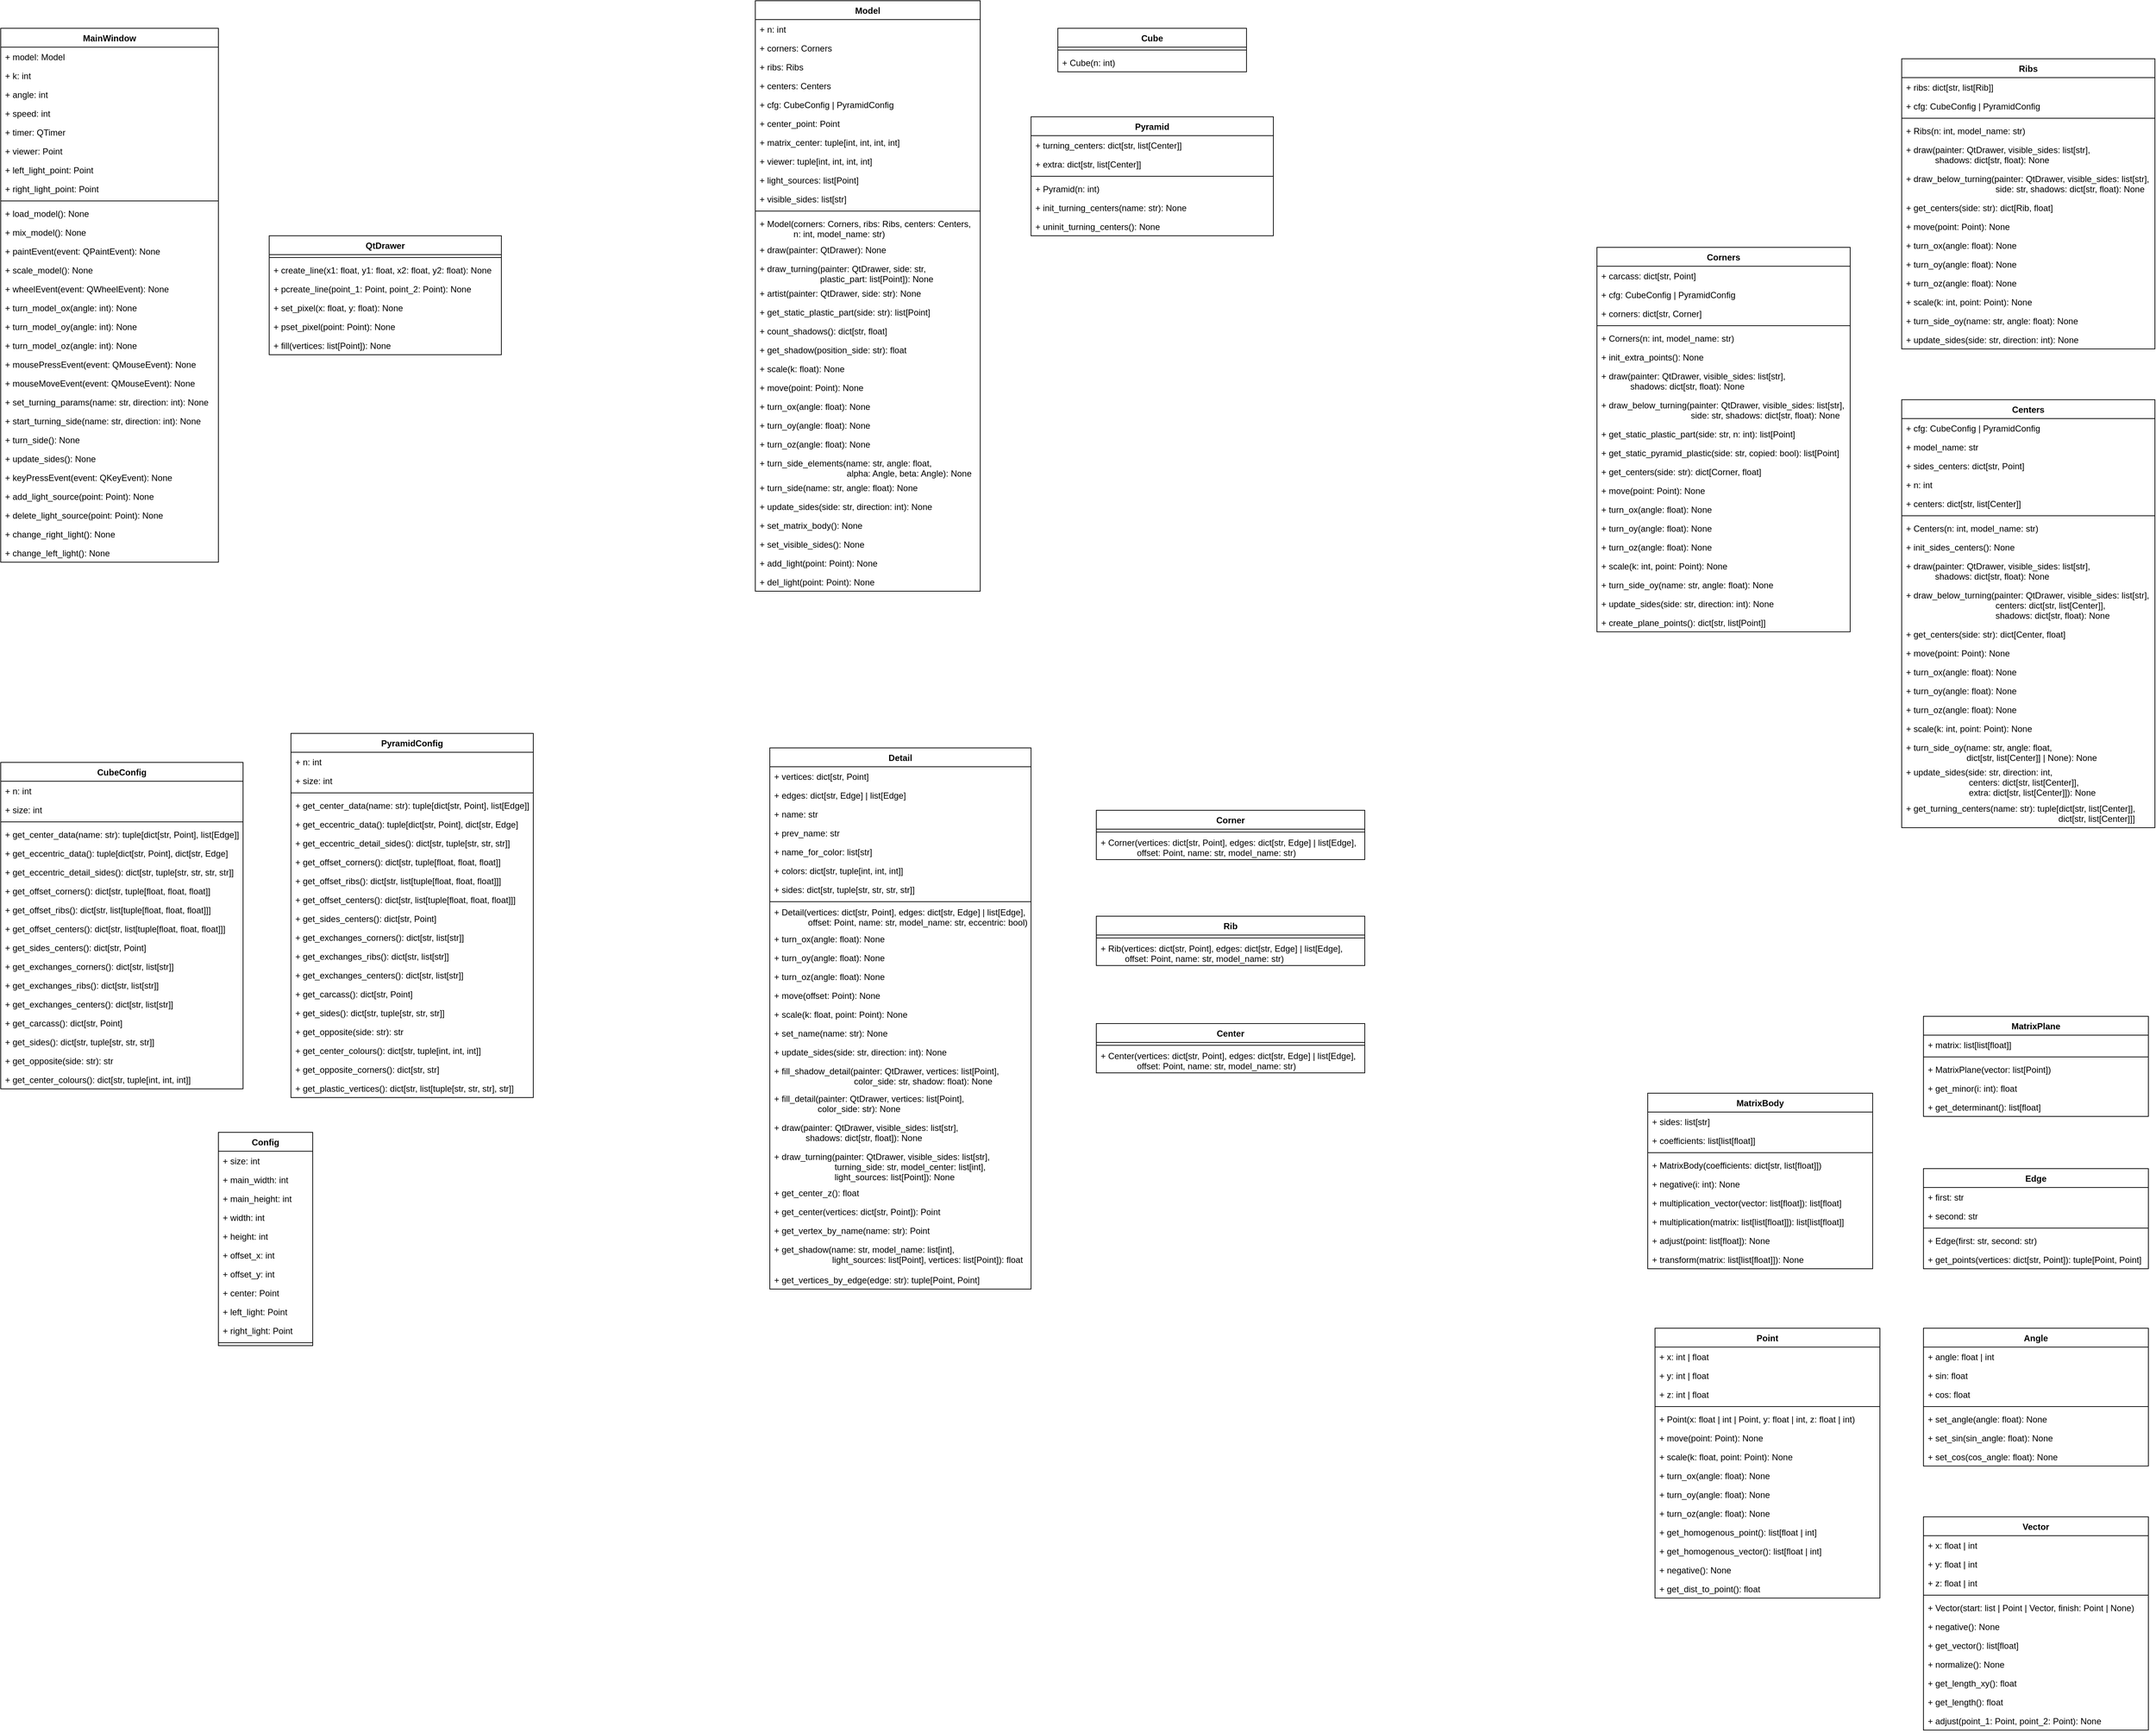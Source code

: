<mxfile version="16.6.1" type="device" pages="3"><diagram id="C5RBs43oDa-KdzZeNtuy" name="classes"><mxGraphModel dx="4687" dy="2457" grid="1" gridSize="10" guides="1" tooltips="1" connect="1" arrows="1" fold="1" page="1" pageScale="1" pageWidth="827" pageHeight="1169" math="0" shadow="0"><root><mxCell id="WIyWlLk6GJQsqaUBKTNV-0"/><mxCell id="WIyWlLk6GJQsqaUBKTNV-1" parent="WIyWlLk6GJQsqaUBKTNV-0"/><mxCell id="zdMjqlw-5H7HAYZPdbyn-1" value="MainWindow" style="swimlane;fontStyle=1;align=center;verticalAlign=top;childLayout=stackLayout;horizontal=1;startSize=26;horizontalStack=0;resizeParent=1;resizeParentMax=0;resizeLast=0;collapsible=1;marginBottom=0;" parent="WIyWlLk6GJQsqaUBKTNV-1" vertex="1"><mxGeometry x="70" y="38" width="300" height="736" as="geometry"/></mxCell><mxCell id="zdMjqlw-5H7HAYZPdbyn-2" value="+ model: Model" style="text;strokeColor=none;fillColor=none;align=left;verticalAlign=top;spacingLeft=4;spacingRight=4;overflow=hidden;rotatable=0;points=[[0,0.5],[1,0.5]];portConstraint=eastwest;" parent="zdMjqlw-5H7HAYZPdbyn-1" vertex="1"><mxGeometry y="26" width="300" height="26" as="geometry"/></mxCell><mxCell id="zdMjqlw-5H7HAYZPdbyn-5" value="+ k: int" style="text;strokeColor=none;fillColor=none;align=left;verticalAlign=top;spacingLeft=4;spacingRight=4;overflow=hidden;rotatable=0;points=[[0,0.5],[1,0.5]];portConstraint=eastwest;" parent="zdMjqlw-5H7HAYZPdbyn-1" vertex="1"><mxGeometry y="52" width="300" height="26" as="geometry"/></mxCell><mxCell id="zdMjqlw-5H7HAYZPdbyn-6" value="+ angle: int" style="text;strokeColor=none;fillColor=none;align=left;verticalAlign=top;spacingLeft=4;spacingRight=4;overflow=hidden;rotatable=0;points=[[0,0.5],[1,0.5]];portConstraint=eastwest;" parent="zdMjqlw-5H7HAYZPdbyn-1" vertex="1"><mxGeometry y="78" width="300" height="26" as="geometry"/></mxCell><mxCell id="zdMjqlw-5H7HAYZPdbyn-7" value="+ speed: int" style="text;strokeColor=none;fillColor=none;align=left;verticalAlign=top;spacingLeft=4;spacingRight=4;overflow=hidden;rotatable=0;points=[[0,0.5],[1,0.5]];portConstraint=eastwest;" parent="zdMjqlw-5H7HAYZPdbyn-1" vertex="1"><mxGeometry y="104" width="300" height="26" as="geometry"/></mxCell><mxCell id="zdMjqlw-5H7HAYZPdbyn-8" value="+ timer: QTimer" style="text;strokeColor=none;fillColor=none;align=left;verticalAlign=top;spacingLeft=4;spacingRight=4;overflow=hidden;rotatable=0;points=[[0,0.5],[1,0.5]];portConstraint=eastwest;" parent="zdMjqlw-5H7HAYZPdbyn-1" vertex="1"><mxGeometry y="130" width="300" height="26" as="geometry"/></mxCell><mxCell id="zdMjqlw-5H7HAYZPdbyn-9" value="+ viewer: Point" style="text;strokeColor=none;fillColor=none;align=left;verticalAlign=top;spacingLeft=4;spacingRight=4;overflow=hidden;rotatable=0;points=[[0,0.5],[1,0.5]];portConstraint=eastwest;" parent="zdMjqlw-5H7HAYZPdbyn-1" vertex="1"><mxGeometry y="156" width="300" height="26" as="geometry"/></mxCell><mxCell id="zdMjqlw-5H7HAYZPdbyn-10" value="+ left_light_point: Point" style="text;strokeColor=none;fillColor=none;align=left;verticalAlign=top;spacingLeft=4;spacingRight=4;overflow=hidden;rotatable=0;points=[[0,0.5],[1,0.5]];portConstraint=eastwest;" parent="zdMjqlw-5H7HAYZPdbyn-1" vertex="1"><mxGeometry y="182" width="300" height="26" as="geometry"/></mxCell><mxCell id="zdMjqlw-5H7HAYZPdbyn-11" value="+ right_light_point: Point" style="text;strokeColor=none;fillColor=none;align=left;verticalAlign=top;spacingLeft=4;spacingRight=4;overflow=hidden;rotatable=0;points=[[0,0.5],[1,0.5]];portConstraint=eastwest;" parent="zdMjqlw-5H7HAYZPdbyn-1" vertex="1"><mxGeometry y="208" width="300" height="26" as="geometry"/></mxCell><mxCell id="zdMjqlw-5H7HAYZPdbyn-3" value="" style="line;strokeWidth=1;fillColor=none;align=left;verticalAlign=middle;spacingTop=-1;spacingLeft=3;spacingRight=3;rotatable=0;labelPosition=right;points=[];portConstraint=eastwest;" parent="zdMjqlw-5H7HAYZPdbyn-1" vertex="1"><mxGeometry y="234" width="300" height="8" as="geometry"/></mxCell><mxCell id="zdMjqlw-5H7HAYZPdbyn-4" value="+ load_model(): None " style="text;strokeColor=none;fillColor=none;align=left;verticalAlign=top;spacingLeft=4;spacingRight=4;overflow=hidden;rotatable=0;points=[[0,0.5],[1,0.5]];portConstraint=eastwest;" parent="zdMjqlw-5H7HAYZPdbyn-1" vertex="1"><mxGeometry y="242" width="300" height="26" as="geometry"/></mxCell><mxCell id="q6dE4JxPjtkjWynKl2hJ-0" value="+ mix_model(): None " style="text;strokeColor=none;fillColor=none;align=left;verticalAlign=top;spacingLeft=4;spacingRight=4;overflow=hidden;rotatable=0;points=[[0,0.5],[1,0.5]];portConstraint=eastwest;" parent="zdMjqlw-5H7HAYZPdbyn-1" vertex="1"><mxGeometry y="268" width="300" height="26" as="geometry"/></mxCell><mxCell id="q6dE4JxPjtkjWynKl2hJ-1" value="+ paintEvent(event: QPaintEvent): None " style="text;strokeColor=none;fillColor=none;align=left;verticalAlign=top;spacingLeft=4;spacingRight=4;overflow=hidden;rotatable=0;points=[[0,0.5],[1,0.5]];portConstraint=eastwest;" parent="zdMjqlw-5H7HAYZPdbyn-1" vertex="1"><mxGeometry y="294" width="300" height="26" as="geometry"/></mxCell><mxCell id="q6dE4JxPjtkjWynKl2hJ-2" value="+ scale_model(): None " style="text;strokeColor=none;fillColor=none;align=left;verticalAlign=top;spacingLeft=4;spacingRight=4;overflow=hidden;rotatable=0;points=[[0,0.5],[1,0.5]];portConstraint=eastwest;" parent="zdMjqlw-5H7HAYZPdbyn-1" vertex="1"><mxGeometry y="320" width="300" height="26" as="geometry"/></mxCell><mxCell id="q6dE4JxPjtkjWynKl2hJ-3" value="+ wheelEvent(event: QWheelEvent): None " style="text;strokeColor=none;fillColor=none;align=left;verticalAlign=top;spacingLeft=4;spacingRight=4;overflow=hidden;rotatable=0;points=[[0,0.5],[1,0.5]];portConstraint=eastwest;" parent="zdMjqlw-5H7HAYZPdbyn-1" vertex="1"><mxGeometry y="346" width="300" height="26" as="geometry"/></mxCell><mxCell id="q6dE4JxPjtkjWynKl2hJ-4" value="+ turn_model_ox(angle: int): None " style="text;strokeColor=none;fillColor=none;align=left;verticalAlign=top;spacingLeft=4;spacingRight=4;overflow=hidden;rotatable=0;points=[[0,0.5],[1,0.5]];portConstraint=eastwest;" parent="zdMjqlw-5H7HAYZPdbyn-1" vertex="1"><mxGeometry y="372" width="300" height="26" as="geometry"/></mxCell><mxCell id="q6dE4JxPjtkjWynKl2hJ-7" value="+ turn_model_oy(angle: int): None " style="text;strokeColor=none;fillColor=none;align=left;verticalAlign=top;spacingLeft=4;spacingRight=4;overflow=hidden;rotatable=0;points=[[0,0.5],[1,0.5]];portConstraint=eastwest;" parent="zdMjqlw-5H7HAYZPdbyn-1" vertex="1"><mxGeometry y="398" width="300" height="26" as="geometry"/></mxCell><mxCell id="q6dE4JxPjtkjWynKl2hJ-8" value="+ turn_model_oz(angle: int): None " style="text;strokeColor=none;fillColor=none;align=left;verticalAlign=top;spacingLeft=4;spacingRight=4;overflow=hidden;rotatable=0;points=[[0,0.5],[1,0.5]];portConstraint=eastwest;" parent="zdMjqlw-5H7HAYZPdbyn-1" vertex="1"><mxGeometry y="424" width="300" height="26" as="geometry"/></mxCell><mxCell id="q6dE4JxPjtkjWynKl2hJ-5" value="+ mousePressEvent(event: QMouseEvent): None " style="text;strokeColor=none;fillColor=none;align=left;verticalAlign=top;spacingLeft=4;spacingRight=4;overflow=hidden;rotatable=0;points=[[0,0.5],[1,0.5]];portConstraint=eastwest;" parent="zdMjqlw-5H7HAYZPdbyn-1" vertex="1"><mxGeometry y="450" width="300" height="26" as="geometry"/></mxCell><mxCell id="q6dE4JxPjtkjWynKl2hJ-9" value="+ mouseMoveEvent(event: QMouseEvent): None " style="text;strokeColor=none;fillColor=none;align=left;verticalAlign=top;spacingLeft=4;spacingRight=4;overflow=hidden;rotatable=0;points=[[0,0.5],[1,0.5]];portConstraint=eastwest;" parent="zdMjqlw-5H7HAYZPdbyn-1" vertex="1"><mxGeometry y="476" width="300" height="26" as="geometry"/></mxCell><mxCell id="q6dE4JxPjtkjWynKl2hJ-6" value="+ set_turning_params(name: str, direction: int): None " style="text;strokeColor=none;fillColor=none;align=left;verticalAlign=top;spacingLeft=4;spacingRight=4;overflow=hidden;rotatable=0;points=[[0,0.5],[1,0.5]];portConstraint=eastwest;" parent="zdMjqlw-5H7HAYZPdbyn-1" vertex="1"><mxGeometry y="502" width="300" height="26" as="geometry"/></mxCell><mxCell id="q6dE4JxPjtkjWynKl2hJ-10" value="+ start_turning_side(name: str, direction: int): None " style="text;strokeColor=none;fillColor=none;align=left;verticalAlign=top;spacingLeft=4;spacingRight=4;overflow=hidden;rotatable=0;points=[[0,0.5],[1,0.5]];portConstraint=eastwest;" parent="zdMjqlw-5H7HAYZPdbyn-1" vertex="1"><mxGeometry y="528" width="300" height="26" as="geometry"/></mxCell><mxCell id="q6dE4JxPjtkjWynKl2hJ-11" value="+ turn_side(): None " style="text;strokeColor=none;fillColor=none;align=left;verticalAlign=top;spacingLeft=4;spacingRight=4;overflow=hidden;rotatable=0;points=[[0,0.5],[1,0.5]];portConstraint=eastwest;" parent="zdMjqlw-5H7HAYZPdbyn-1" vertex="1"><mxGeometry y="554" width="300" height="26" as="geometry"/></mxCell><mxCell id="q6dE4JxPjtkjWynKl2hJ-13" value="+ update_sides(): None " style="text;strokeColor=none;fillColor=none;align=left;verticalAlign=top;spacingLeft=4;spacingRight=4;overflow=hidden;rotatable=0;points=[[0,0.5],[1,0.5]];portConstraint=eastwest;" parent="zdMjqlw-5H7HAYZPdbyn-1" vertex="1"><mxGeometry y="580" width="300" height="26" as="geometry"/></mxCell><mxCell id="q6dE4JxPjtkjWynKl2hJ-14" value="+ keyPressEvent(event: QKeyEvent): None " style="text;strokeColor=none;fillColor=none;align=left;verticalAlign=top;spacingLeft=4;spacingRight=4;overflow=hidden;rotatable=0;points=[[0,0.5],[1,0.5]];portConstraint=eastwest;" parent="zdMjqlw-5H7HAYZPdbyn-1" vertex="1"><mxGeometry y="606" width="300" height="26" as="geometry"/></mxCell><mxCell id="q6dE4JxPjtkjWynKl2hJ-15" value="+ add_light_source(point: Point): None " style="text;strokeColor=none;fillColor=none;align=left;verticalAlign=top;spacingLeft=4;spacingRight=4;overflow=hidden;rotatable=0;points=[[0,0.5],[1,0.5]];portConstraint=eastwest;" parent="zdMjqlw-5H7HAYZPdbyn-1" vertex="1"><mxGeometry y="632" width="300" height="26" as="geometry"/></mxCell><mxCell id="q6dE4JxPjtkjWynKl2hJ-16" value="+ delete_light_source(point: Point): None " style="text;strokeColor=none;fillColor=none;align=left;verticalAlign=top;spacingLeft=4;spacingRight=4;overflow=hidden;rotatable=0;points=[[0,0.5],[1,0.5]];portConstraint=eastwest;" parent="zdMjqlw-5H7HAYZPdbyn-1" vertex="1"><mxGeometry y="658" width="300" height="26" as="geometry"/></mxCell><mxCell id="q6dE4JxPjtkjWynKl2hJ-17" value="+ change_right_light(): None " style="text;strokeColor=none;fillColor=none;align=left;verticalAlign=top;spacingLeft=4;spacingRight=4;overflow=hidden;rotatable=0;points=[[0,0.5],[1,0.5]];portConstraint=eastwest;" parent="zdMjqlw-5H7HAYZPdbyn-1" vertex="1"><mxGeometry y="684" width="300" height="26" as="geometry"/></mxCell><mxCell id="q6dE4JxPjtkjWynKl2hJ-18" value="+ change_left_light(): None " style="text;strokeColor=none;fillColor=none;align=left;verticalAlign=top;spacingLeft=4;spacingRight=4;overflow=hidden;rotatable=0;points=[[0,0.5],[1,0.5]];portConstraint=eastwest;" parent="zdMjqlw-5H7HAYZPdbyn-1" vertex="1"><mxGeometry y="710" width="300" height="26" as="geometry"/></mxCell><mxCell id="q6dE4JxPjtkjWynKl2hJ-19" value="QtDrawer" style="swimlane;fontStyle=1;align=center;verticalAlign=top;childLayout=stackLayout;horizontal=1;startSize=26;horizontalStack=0;resizeParent=1;resizeParentMax=0;resizeLast=0;collapsible=1;marginBottom=0;" parent="WIyWlLk6GJQsqaUBKTNV-1" vertex="1"><mxGeometry x="440" y="324" width="320" height="164" as="geometry"/></mxCell><mxCell id="q6dE4JxPjtkjWynKl2hJ-28" value="" style="line;strokeWidth=1;fillColor=none;align=left;verticalAlign=middle;spacingTop=-1;spacingLeft=3;spacingRight=3;rotatable=0;labelPosition=right;points=[];portConstraint=eastwest;" parent="q6dE4JxPjtkjWynKl2hJ-19" vertex="1"><mxGeometry y="26" width="320" height="8" as="geometry"/></mxCell><mxCell id="q6dE4JxPjtkjWynKl2hJ-29" value="+ create_line(x1: float, y1: float, x2: float, y2: float): None" style="text;strokeColor=none;fillColor=none;align=left;verticalAlign=top;spacingLeft=4;spacingRight=4;overflow=hidden;rotatable=0;points=[[0,0.5],[1,0.5]];portConstraint=eastwest;" parent="q6dE4JxPjtkjWynKl2hJ-19" vertex="1"><mxGeometry y="34" width="320" height="26" as="geometry"/></mxCell><mxCell id="gwCgD9gBr3UoihiOqHct-0" value="+ pcreate_line(point_1: Point, point_2: Point): None" style="text;strokeColor=none;fillColor=none;align=left;verticalAlign=top;spacingLeft=4;spacingRight=4;overflow=hidden;rotatable=0;points=[[0,0.5],[1,0.5]];portConstraint=eastwest;" parent="q6dE4JxPjtkjWynKl2hJ-19" vertex="1"><mxGeometry y="60" width="320" height="26" as="geometry"/></mxCell><mxCell id="gwCgD9gBr3UoihiOqHct-1" value="+ set_pixel(x: float, y: float): None" style="text;strokeColor=none;fillColor=none;align=left;verticalAlign=top;spacingLeft=4;spacingRight=4;overflow=hidden;rotatable=0;points=[[0,0.5],[1,0.5]];portConstraint=eastwest;" parent="q6dE4JxPjtkjWynKl2hJ-19" vertex="1"><mxGeometry y="86" width="320" height="26" as="geometry"/></mxCell><mxCell id="gwCgD9gBr3UoihiOqHct-2" value="+ pset_pixel(point: Point): None" style="text;strokeColor=none;fillColor=none;align=left;verticalAlign=top;spacingLeft=4;spacingRight=4;overflow=hidden;rotatable=0;points=[[0,0.5],[1,0.5]];portConstraint=eastwest;" parent="q6dE4JxPjtkjWynKl2hJ-19" vertex="1"><mxGeometry y="112" width="320" height="26" as="geometry"/></mxCell><mxCell id="gwCgD9gBr3UoihiOqHct-3" value="+ fill(vertices: list[Point]): None" style="text;strokeColor=none;fillColor=none;align=left;verticalAlign=top;spacingLeft=4;spacingRight=4;overflow=hidden;rotatable=0;points=[[0,0.5],[1,0.5]];portConstraint=eastwest;" parent="q6dE4JxPjtkjWynKl2hJ-19" vertex="1"><mxGeometry y="138" width="320" height="26" as="geometry"/></mxCell><mxCell id="gwCgD9gBr3UoihiOqHct-14" value="Config" style="swimlane;fontStyle=1;align=center;verticalAlign=top;childLayout=stackLayout;horizontal=1;startSize=26;horizontalStack=0;resizeParent=1;resizeParentMax=0;resizeLast=0;collapsible=1;marginBottom=0;" parent="WIyWlLk6GJQsqaUBKTNV-1" vertex="1"><mxGeometry x="370" y="1560" width="130" height="294" as="geometry"/></mxCell><mxCell id="gwCgD9gBr3UoihiOqHct-15" value="+ size: int" style="text;strokeColor=none;fillColor=none;align=left;verticalAlign=top;spacingLeft=4;spacingRight=4;overflow=hidden;rotatable=0;points=[[0,0.5],[1,0.5]];portConstraint=eastwest;" parent="gwCgD9gBr3UoihiOqHct-14" vertex="1"><mxGeometry y="26" width="130" height="26" as="geometry"/></mxCell><mxCell id="tYEfo7dmtaihOblY1AqP-4" value="+ main_width: int" style="text;strokeColor=none;fillColor=none;align=left;verticalAlign=top;spacingLeft=4;spacingRight=4;overflow=hidden;rotatable=0;points=[[0,0.5],[1,0.5]];portConstraint=eastwest;" parent="gwCgD9gBr3UoihiOqHct-14" vertex="1"><mxGeometry y="52" width="130" height="26" as="geometry"/></mxCell><mxCell id="tYEfo7dmtaihOblY1AqP-5" value="+ main_height: int" style="text;strokeColor=none;fillColor=none;align=left;verticalAlign=top;spacingLeft=4;spacingRight=4;overflow=hidden;rotatable=0;points=[[0,0.5],[1,0.5]];portConstraint=eastwest;" parent="gwCgD9gBr3UoihiOqHct-14" vertex="1"><mxGeometry y="78" width="130" height="26" as="geometry"/></mxCell><mxCell id="tYEfo7dmtaihOblY1AqP-6" value="+ width: int" style="text;strokeColor=none;fillColor=none;align=left;verticalAlign=top;spacingLeft=4;spacingRight=4;overflow=hidden;rotatable=0;points=[[0,0.5],[1,0.5]];portConstraint=eastwest;" parent="gwCgD9gBr3UoihiOqHct-14" vertex="1"><mxGeometry y="104" width="130" height="26" as="geometry"/></mxCell><mxCell id="tYEfo7dmtaihOblY1AqP-7" value="+ height: int" style="text;strokeColor=none;fillColor=none;align=left;verticalAlign=top;spacingLeft=4;spacingRight=4;overflow=hidden;rotatable=0;points=[[0,0.5],[1,0.5]];portConstraint=eastwest;" parent="gwCgD9gBr3UoihiOqHct-14" vertex="1"><mxGeometry y="130" width="130" height="26" as="geometry"/></mxCell><mxCell id="tYEfo7dmtaihOblY1AqP-8" value="+ offset_x: int" style="text;strokeColor=none;fillColor=none;align=left;verticalAlign=top;spacingLeft=4;spacingRight=4;overflow=hidden;rotatable=0;points=[[0,0.5],[1,0.5]];portConstraint=eastwest;" parent="gwCgD9gBr3UoihiOqHct-14" vertex="1"><mxGeometry y="156" width="130" height="26" as="geometry"/></mxCell><mxCell id="tYEfo7dmtaihOblY1AqP-9" value="+ offset_y: int" style="text;strokeColor=none;fillColor=none;align=left;verticalAlign=top;spacingLeft=4;spacingRight=4;overflow=hidden;rotatable=0;points=[[0,0.5],[1,0.5]];portConstraint=eastwest;" parent="gwCgD9gBr3UoihiOqHct-14" vertex="1"><mxGeometry y="182" width="130" height="26" as="geometry"/></mxCell><mxCell id="tYEfo7dmtaihOblY1AqP-10" value="+ center: Point" style="text;strokeColor=none;fillColor=none;align=left;verticalAlign=top;spacingLeft=4;spacingRight=4;overflow=hidden;rotatable=0;points=[[0,0.5],[1,0.5]];portConstraint=eastwest;" parent="gwCgD9gBr3UoihiOqHct-14" vertex="1"><mxGeometry y="208" width="130" height="26" as="geometry"/></mxCell><mxCell id="tYEfo7dmtaihOblY1AqP-11" value="+ left_light: Point" style="text;strokeColor=none;fillColor=none;align=left;verticalAlign=top;spacingLeft=4;spacingRight=4;overflow=hidden;rotatable=0;points=[[0,0.5],[1,0.5]];portConstraint=eastwest;" parent="gwCgD9gBr3UoihiOqHct-14" vertex="1"><mxGeometry y="234" width="130" height="26" as="geometry"/></mxCell><mxCell id="tYEfo7dmtaihOblY1AqP-12" value="+ right_light: Point" style="text;strokeColor=none;fillColor=none;align=left;verticalAlign=top;spacingLeft=4;spacingRight=4;overflow=hidden;rotatable=0;points=[[0,0.5],[1,0.5]];portConstraint=eastwest;" parent="gwCgD9gBr3UoihiOqHct-14" vertex="1"><mxGeometry y="260" width="130" height="26" as="geometry"/></mxCell><mxCell id="gwCgD9gBr3UoihiOqHct-23" value="" style="line;strokeWidth=1;fillColor=none;align=left;verticalAlign=middle;spacingTop=-1;spacingLeft=3;spacingRight=3;rotatable=0;labelPosition=right;points=[];portConstraint=eastwest;" parent="gwCgD9gBr3UoihiOqHct-14" vertex="1"><mxGeometry y="286" width="130" height="8" as="geometry"/></mxCell><mxCell id="DLRk5tOhQW4uObGC1ioM-13" value="PyramidConfig" style="swimlane;fontStyle=1;align=center;verticalAlign=top;childLayout=stackLayout;horizontal=1;startSize=26;horizontalStack=0;resizeParent=1;resizeParentMax=0;resizeLast=0;collapsible=1;marginBottom=0;" vertex="1" parent="WIyWlLk6GJQsqaUBKTNV-1"><mxGeometry x="470" y="1010" width="334" height="502" as="geometry"/></mxCell><mxCell id="DLRk5tOhQW4uObGC1ioM-14" value="+ n: int" style="text;strokeColor=none;fillColor=none;align=left;verticalAlign=top;spacingLeft=4;spacingRight=4;overflow=hidden;rotatable=0;points=[[0,0.5],[1,0.5]];portConstraint=eastwest;" vertex="1" parent="DLRk5tOhQW4uObGC1ioM-13"><mxGeometry y="26" width="334" height="26" as="geometry"/></mxCell><mxCell id="DLRk5tOhQW4uObGC1ioM-15" value="+ size: int" style="text;strokeColor=none;fillColor=none;align=left;verticalAlign=top;spacingLeft=4;spacingRight=4;overflow=hidden;rotatable=0;points=[[0,0.5],[1,0.5]];portConstraint=eastwest;" vertex="1" parent="DLRk5tOhQW4uObGC1ioM-13"><mxGeometry y="52" width="334" height="26" as="geometry"/></mxCell><mxCell id="DLRk5tOhQW4uObGC1ioM-16" value="" style="line;strokeWidth=1;fillColor=none;align=left;verticalAlign=middle;spacingTop=-1;spacingLeft=3;spacingRight=3;rotatable=0;labelPosition=right;points=[];portConstraint=eastwest;" vertex="1" parent="DLRk5tOhQW4uObGC1ioM-13"><mxGeometry y="78" width="334" height="8" as="geometry"/></mxCell><mxCell id="DLRk5tOhQW4uObGC1ioM-17" value="+ get_center_data(name: str): tuple[dict[str, Point], list[Edge]] " style="text;strokeColor=none;fillColor=none;align=left;verticalAlign=top;spacingLeft=4;spacingRight=4;overflow=hidden;rotatable=0;points=[[0,0.5],[1,0.5]];portConstraint=eastwest;" vertex="1" parent="DLRk5tOhQW4uObGC1ioM-13"><mxGeometry y="86" width="334" height="26" as="geometry"/></mxCell><mxCell id="DLRk5tOhQW4uObGC1ioM-18" value="+ get_eccentric_data(): tuple[dict[str, Point], dict[str, Edge] " style="text;strokeColor=none;fillColor=none;align=left;verticalAlign=top;spacingLeft=4;spacingRight=4;overflow=hidden;rotatable=0;points=[[0,0.5],[1,0.5]];portConstraint=eastwest;" vertex="1" parent="DLRk5tOhQW4uObGC1ioM-13"><mxGeometry y="112" width="334" height="26" as="geometry"/></mxCell><mxCell id="DLRk5tOhQW4uObGC1ioM-19" value="+ get_eccentric_detail_sides(): dict[str, tuple[str, str, str]] " style="text;strokeColor=none;fillColor=none;align=left;verticalAlign=top;spacingLeft=4;spacingRight=4;overflow=hidden;rotatable=0;points=[[0,0.5],[1,0.5]];portConstraint=eastwest;" vertex="1" parent="DLRk5tOhQW4uObGC1ioM-13"><mxGeometry y="138" width="334" height="26" as="geometry"/></mxCell><mxCell id="DLRk5tOhQW4uObGC1ioM-20" value="+ get_offset_corners(): dict[str, tuple[float, float, float]] " style="text;strokeColor=none;fillColor=none;align=left;verticalAlign=top;spacingLeft=4;spacingRight=4;overflow=hidden;rotatable=0;points=[[0,0.5],[1,0.5]];portConstraint=eastwest;" vertex="1" parent="DLRk5tOhQW4uObGC1ioM-13"><mxGeometry y="164" width="334" height="26" as="geometry"/></mxCell><mxCell id="DLRk5tOhQW4uObGC1ioM-21" value="+ get_offset_ribs(): dict[str, list[tuple[float, float, float]]]" style="text;strokeColor=none;fillColor=none;align=left;verticalAlign=top;spacingLeft=4;spacingRight=4;overflow=hidden;rotatable=0;points=[[0,0.5],[1,0.5]];portConstraint=eastwest;" vertex="1" parent="DLRk5tOhQW4uObGC1ioM-13"><mxGeometry y="190" width="334" height="26" as="geometry"/></mxCell><mxCell id="DLRk5tOhQW4uObGC1ioM-22" value="+ get_offset_centers(): dict[str, list[tuple[float, float, float]]]" style="text;strokeColor=none;fillColor=none;align=left;verticalAlign=top;spacingLeft=4;spacingRight=4;overflow=hidden;rotatable=0;points=[[0,0.5],[1,0.5]];portConstraint=eastwest;" vertex="1" parent="DLRk5tOhQW4uObGC1ioM-13"><mxGeometry y="216" width="334" height="26" as="geometry"/></mxCell><mxCell id="DLRk5tOhQW4uObGC1ioM-23" value="+ get_sides_centers(): dict[str, Point]" style="text;strokeColor=none;fillColor=none;align=left;verticalAlign=top;spacingLeft=4;spacingRight=4;overflow=hidden;rotatable=0;points=[[0,0.5],[1,0.5]];portConstraint=eastwest;" vertex="1" parent="DLRk5tOhQW4uObGC1ioM-13"><mxGeometry y="242" width="334" height="26" as="geometry"/></mxCell><mxCell id="DLRk5tOhQW4uObGC1ioM-24" value="+ get_exchanges_corners(): dict[str, list[str]]" style="text;strokeColor=none;fillColor=none;align=left;verticalAlign=top;spacingLeft=4;spacingRight=4;overflow=hidden;rotatable=0;points=[[0,0.5],[1,0.5]];portConstraint=eastwest;" vertex="1" parent="DLRk5tOhQW4uObGC1ioM-13"><mxGeometry y="268" width="334" height="26" as="geometry"/></mxCell><mxCell id="DLRk5tOhQW4uObGC1ioM-25" value="+ get_exchanges_ribs(): dict[str, list[str]]" style="text;strokeColor=none;fillColor=none;align=left;verticalAlign=top;spacingLeft=4;spacingRight=4;overflow=hidden;rotatable=0;points=[[0,0.5],[1,0.5]];portConstraint=eastwest;" vertex="1" parent="DLRk5tOhQW4uObGC1ioM-13"><mxGeometry y="294" width="334" height="26" as="geometry"/></mxCell><mxCell id="DLRk5tOhQW4uObGC1ioM-26" value="+ get_exchanges_centers(): dict[str, list[str]]" style="text;strokeColor=none;fillColor=none;align=left;verticalAlign=top;spacingLeft=4;spacingRight=4;overflow=hidden;rotatable=0;points=[[0,0.5],[1,0.5]];portConstraint=eastwest;" vertex="1" parent="DLRk5tOhQW4uObGC1ioM-13"><mxGeometry y="320" width="334" height="26" as="geometry"/></mxCell><mxCell id="DLRk5tOhQW4uObGC1ioM-27" value="+ get_carcass(): dict[str, Point]" style="text;strokeColor=none;fillColor=none;align=left;verticalAlign=top;spacingLeft=4;spacingRight=4;overflow=hidden;rotatable=0;points=[[0,0.5],[1,0.5]];portConstraint=eastwest;" vertex="1" parent="DLRk5tOhQW4uObGC1ioM-13"><mxGeometry y="346" width="334" height="26" as="geometry"/></mxCell><mxCell id="DLRk5tOhQW4uObGC1ioM-28" value="+ get_sides(): dict[str, tuple[str, str, str]]" style="text;strokeColor=none;fillColor=none;align=left;verticalAlign=top;spacingLeft=4;spacingRight=4;overflow=hidden;rotatable=0;points=[[0,0.5],[1,0.5]];portConstraint=eastwest;" vertex="1" parent="DLRk5tOhQW4uObGC1ioM-13"><mxGeometry y="372" width="334" height="26" as="geometry"/></mxCell><mxCell id="DLRk5tOhQW4uObGC1ioM-29" value="+ get_opposite(side: str): str" style="text;strokeColor=none;fillColor=none;align=left;verticalAlign=top;spacingLeft=4;spacingRight=4;overflow=hidden;rotatable=0;points=[[0,0.5],[1,0.5]];portConstraint=eastwest;" vertex="1" parent="DLRk5tOhQW4uObGC1ioM-13"><mxGeometry y="398" width="334" height="26" as="geometry"/></mxCell><mxCell id="DLRk5tOhQW4uObGC1ioM-30" value="+ get_center_colours(): dict[str, tuple[int, int, int]]" style="text;strokeColor=none;fillColor=none;align=left;verticalAlign=top;spacingLeft=4;spacingRight=4;overflow=hidden;rotatable=0;points=[[0,0.5],[1,0.5]];portConstraint=eastwest;" vertex="1" parent="DLRk5tOhQW4uObGC1ioM-13"><mxGeometry y="424" width="334" height="26" as="geometry"/></mxCell><mxCell id="DLRk5tOhQW4uObGC1ioM-49" value="+ get_opposite_corners(): dict[str, str]" style="text;strokeColor=none;fillColor=none;align=left;verticalAlign=top;spacingLeft=4;spacingRight=4;overflow=hidden;rotatable=0;points=[[0,0.5],[1,0.5]];portConstraint=eastwest;" vertex="1" parent="DLRk5tOhQW4uObGC1ioM-13"><mxGeometry y="450" width="334" height="26" as="geometry"/></mxCell><mxCell id="DLRk5tOhQW4uObGC1ioM-50" value="+ get_plastic_vertices(): dict[str, list[tuple[str, str, str], str]]" style="text;strokeColor=none;fillColor=none;align=left;verticalAlign=top;spacingLeft=4;spacingRight=4;overflow=hidden;rotatable=0;points=[[0,0.5],[1,0.5]];portConstraint=eastwest;" vertex="1" parent="DLRk5tOhQW4uObGC1ioM-13"><mxGeometry y="476" width="334" height="26" as="geometry"/></mxCell><mxCell id="DLRk5tOhQW4uObGC1ioM-31" value="CubeConfig" style="swimlane;fontStyle=1;align=center;verticalAlign=top;childLayout=stackLayout;horizontal=1;startSize=26;horizontalStack=0;resizeParent=1;resizeParentMax=0;resizeLast=0;collapsible=1;marginBottom=0;" vertex="1" parent="WIyWlLk6GJQsqaUBKTNV-1"><mxGeometry x="70" y="1050" width="334" height="450" as="geometry"/></mxCell><mxCell id="DLRk5tOhQW4uObGC1ioM-32" value="+ n: int" style="text;strokeColor=none;fillColor=none;align=left;verticalAlign=top;spacingLeft=4;spacingRight=4;overflow=hidden;rotatable=0;points=[[0,0.5],[1,0.5]];portConstraint=eastwest;" vertex="1" parent="DLRk5tOhQW4uObGC1ioM-31"><mxGeometry y="26" width="334" height="26" as="geometry"/></mxCell><mxCell id="DLRk5tOhQW4uObGC1ioM-33" value="+ size: int" style="text;strokeColor=none;fillColor=none;align=left;verticalAlign=top;spacingLeft=4;spacingRight=4;overflow=hidden;rotatable=0;points=[[0,0.5],[1,0.5]];portConstraint=eastwest;" vertex="1" parent="DLRk5tOhQW4uObGC1ioM-31"><mxGeometry y="52" width="334" height="26" as="geometry"/></mxCell><mxCell id="DLRk5tOhQW4uObGC1ioM-34" value="" style="line;strokeWidth=1;fillColor=none;align=left;verticalAlign=middle;spacingTop=-1;spacingLeft=3;spacingRight=3;rotatable=0;labelPosition=right;points=[];portConstraint=eastwest;" vertex="1" parent="DLRk5tOhQW4uObGC1ioM-31"><mxGeometry y="78" width="334" height="8" as="geometry"/></mxCell><mxCell id="DLRk5tOhQW4uObGC1ioM-35" value="+ get_center_data(name: str): tuple[dict[str, Point], list[Edge]] " style="text;strokeColor=none;fillColor=none;align=left;verticalAlign=top;spacingLeft=4;spacingRight=4;overflow=hidden;rotatable=0;points=[[0,0.5],[1,0.5]];portConstraint=eastwest;" vertex="1" parent="DLRk5tOhQW4uObGC1ioM-31"><mxGeometry y="86" width="334" height="26" as="geometry"/></mxCell><mxCell id="DLRk5tOhQW4uObGC1ioM-36" value="+ get_eccentric_data(): tuple[dict[str, Point], dict[str, Edge] " style="text;strokeColor=none;fillColor=none;align=left;verticalAlign=top;spacingLeft=4;spacingRight=4;overflow=hidden;rotatable=0;points=[[0,0.5],[1,0.5]];portConstraint=eastwest;" vertex="1" parent="DLRk5tOhQW4uObGC1ioM-31"><mxGeometry y="112" width="334" height="26" as="geometry"/></mxCell><mxCell id="DLRk5tOhQW4uObGC1ioM-37" value="+ get_eccentric_detail_sides(): dict[str, tuple[str, str, str, str]] " style="text;strokeColor=none;fillColor=none;align=left;verticalAlign=top;spacingLeft=4;spacingRight=4;overflow=hidden;rotatable=0;points=[[0,0.5],[1,0.5]];portConstraint=eastwest;" vertex="1" parent="DLRk5tOhQW4uObGC1ioM-31"><mxGeometry y="138" width="334" height="26" as="geometry"/></mxCell><mxCell id="DLRk5tOhQW4uObGC1ioM-38" value="+ get_offset_corners(): dict[str, tuple[float, float, float]] " style="text;strokeColor=none;fillColor=none;align=left;verticalAlign=top;spacingLeft=4;spacingRight=4;overflow=hidden;rotatable=0;points=[[0,0.5],[1,0.5]];portConstraint=eastwest;" vertex="1" parent="DLRk5tOhQW4uObGC1ioM-31"><mxGeometry y="164" width="334" height="26" as="geometry"/></mxCell><mxCell id="DLRk5tOhQW4uObGC1ioM-39" value="+ get_offset_ribs(): dict[str, list[tuple[float, float, float]]]" style="text;strokeColor=none;fillColor=none;align=left;verticalAlign=top;spacingLeft=4;spacingRight=4;overflow=hidden;rotatable=0;points=[[0,0.5],[1,0.5]];portConstraint=eastwest;" vertex="1" parent="DLRk5tOhQW4uObGC1ioM-31"><mxGeometry y="190" width="334" height="26" as="geometry"/></mxCell><mxCell id="DLRk5tOhQW4uObGC1ioM-40" value="+ get_offset_centers(): dict[str, list[tuple[float, float, float]]]" style="text;strokeColor=none;fillColor=none;align=left;verticalAlign=top;spacingLeft=4;spacingRight=4;overflow=hidden;rotatable=0;points=[[0,0.5],[1,0.5]];portConstraint=eastwest;" vertex="1" parent="DLRk5tOhQW4uObGC1ioM-31"><mxGeometry y="216" width="334" height="26" as="geometry"/></mxCell><mxCell id="DLRk5tOhQW4uObGC1ioM-41" value="+ get_sides_centers(): dict[str, Point]" style="text;strokeColor=none;fillColor=none;align=left;verticalAlign=top;spacingLeft=4;spacingRight=4;overflow=hidden;rotatable=0;points=[[0,0.5],[1,0.5]];portConstraint=eastwest;" vertex="1" parent="DLRk5tOhQW4uObGC1ioM-31"><mxGeometry y="242" width="334" height="26" as="geometry"/></mxCell><mxCell id="DLRk5tOhQW4uObGC1ioM-42" value="+ get_exchanges_corners(): dict[str, list[str]]" style="text;strokeColor=none;fillColor=none;align=left;verticalAlign=top;spacingLeft=4;spacingRight=4;overflow=hidden;rotatable=0;points=[[0,0.5],[1,0.5]];portConstraint=eastwest;" vertex="1" parent="DLRk5tOhQW4uObGC1ioM-31"><mxGeometry y="268" width="334" height="26" as="geometry"/></mxCell><mxCell id="DLRk5tOhQW4uObGC1ioM-43" value="+ get_exchanges_ribs(): dict[str, list[str]]" style="text;strokeColor=none;fillColor=none;align=left;verticalAlign=top;spacingLeft=4;spacingRight=4;overflow=hidden;rotatable=0;points=[[0,0.5],[1,0.5]];portConstraint=eastwest;" vertex="1" parent="DLRk5tOhQW4uObGC1ioM-31"><mxGeometry y="294" width="334" height="26" as="geometry"/></mxCell><mxCell id="DLRk5tOhQW4uObGC1ioM-44" value="+ get_exchanges_centers(): dict[str, list[str]]" style="text;strokeColor=none;fillColor=none;align=left;verticalAlign=top;spacingLeft=4;spacingRight=4;overflow=hidden;rotatable=0;points=[[0,0.5],[1,0.5]];portConstraint=eastwest;" vertex="1" parent="DLRk5tOhQW4uObGC1ioM-31"><mxGeometry y="320" width="334" height="26" as="geometry"/></mxCell><mxCell id="DLRk5tOhQW4uObGC1ioM-45" value="+ get_carcass(): dict[str, Point]" style="text;strokeColor=none;fillColor=none;align=left;verticalAlign=top;spacingLeft=4;spacingRight=4;overflow=hidden;rotatable=0;points=[[0,0.5],[1,0.5]];portConstraint=eastwest;" vertex="1" parent="DLRk5tOhQW4uObGC1ioM-31"><mxGeometry y="346" width="334" height="26" as="geometry"/></mxCell><mxCell id="DLRk5tOhQW4uObGC1ioM-46" value="+ get_sides(): dict[str, tuple[str, str, str]]" style="text;strokeColor=none;fillColor=none;align=left;verticalAlign=top;spacingLeft=4;spacingRight=4;overflow=hidden;rotatable=0;points=[[0,0.5],[1,0.5]];portConstraint=eastwest;" vertex="1" parent="DLRk5tOhQW4uObGC1ioM-31"><mxGeometry y="372" width="334" height="26" as="geometry"/></mxCell><mxCell id="DLRk5tOhQW4uObGC1ioM-47" value="+ get_opposite(side: str): str" style="text;strokeColor=none;fillColor=none;align=left;verticalAlign=top;spacingLeft=4;spacingRight=4;overflow=hidden;rotatable=0;points=[[0,0.5],[1,0.5]];portConstraint=eastwest;" vertex="1" parent="DLRk5tOhQW4uObGC1ioM-31"><mxGeometry y="398" width="334" height="26" as="geometry"/></mxCell><mxCell id="DLRk5tOhQW4uObGC1ioM-48" value="+ get_center_colours(): dict[str, tuple[int, int, int]]" style="text;strokeColor=none;fillColor=none;align=left;verticalAlign=top;spacingLeft=4;spacingRight=4;overflow=hidden;rotatable=0;points=[[0,0.5],[1,0.5]];portConstraint=eastwest;" vertex="1" parent="DLRk5tOhQW4uObGC1ioM-31"><mxGeometry y="424" width="334" height="26" as="geometry"/></mxCell><mxCell id="DLRk5tOhQW4uObGC1ioM-52" value="Model" style="swimlane;fontStyle=1;align=center;verticalAlign=top;childLayout=stackLayout;horizontal=1;startSize=26;horizontalStack=0;resizeParent=1;resizeParentMax=0;resizeLast=0;collapsible=1;marginBottom=0;" vertex="1" parent="WIyWlLk6GJQsqaUBKTNV-1"><mxGeometry x="1110" width="310" height="814" as="geometry"/></mxCell><mxCell id="DLRk5tOhQW4uObGC1ioM-53" value="+ n: int" style="text;strokeColor=none;fillColor=none;align=left;verticalAlign=top;spacingLeft=4;spacingRight=4;overflow=hidden;rotatable=0;points=[[0,0.5],[1,0.5]];portConstraint=eastwest;" vertex="1" parent="DLRk5tOhQW4uObGC1ioM-52"><mxGeometry y="26" width="310" height="26" as="geometry"/></mxCell><mxCell id="DLRk5tOhQW4uObGC1ioM-54" value="+ corners: Corners" style="text;strokeColor=none;fillColor=none;align=left;verticalAlign=top;spacingLeft=4;spacingRight=4;overflow=hidden;rotatable=0;points=[[0,0.5],[1,0.5]];portConstraint=eastwest;" vertex="1" parent="DLRk5tOhQW4uObGC1ioM-52"><mxGeometry y="52" width="310" height="26" as="geometry"/></mxCell><mxCell id="DLRk5tOhQW4uObGC1ioM-70" value="+ ribs: Ribs" style="text;strokeColor=none;fillColor=none;align=left;verticalAlign=top;spacingLeft=4;spacingRight=4;overflow=hidden;rotatable=0;points=[[0,0.5],[1,0.5]];portConstraint=eastwest;" vertex="1" parent="DLRk5tOhQW4uObGC1ioM-52"><mxGeometry y="78" width="310" height="26" as="geometry"/></mxCell><mxCell id="DLRk5tOhQW4uObGC1ioM-71" value="+ centers: Centers" style="text;strokeColor=none;fillColor=none;align=left;verticalAlign=top;spacingLeft=4;spacingRight=4;overflow=hidden;rotatable=0;points=[[0,0.5],[1,0.5]];portConstraint=eastwest;" vertex="1" parent="DLRk5tOhQW4uObGC1ioM-52"><mxGeometry y="104" width="310" height="26" as="geometry"/></mxCell><mxCell id="DLRk5tOhQW4uObGC1ioM-72" value="+ cfg: CubeConfig | PyramidConfig" style="text;strokeColor=none;fillColor=none;align=left;verticalAlign=top;spacingLeft=4;spacingRight=4;overflow=hidden;rotatable=0;points=[[0,0.5],[1,0.5]];portConstraint=eastwest;" vertex="1" parent="DLRk5tOhQW4uObGC1ioM-52"><mxGeometry y="130" width="310" height="26" as="geometry"/></mxCell><mxCell id="DLRk5tOhQW4uObGC1ioM-73" value="+ center_point: Point" style="text;strokeColor=none;fillColor=none;align=left;verticalAlign=top;spacingLeft=4;spacingRight=4;overflow=hidden;rotatable=0;points=[[0,0.5],[1,0.5]];portConstraint=eastwest;" vertex="1" parent="DLRk5tOhQW4uObGC1ioM-52"><mxGeometry y="156" width="310" height="26" as="geometry"/></mxCell><mxCell id="DLRk5tOhQW4uObGC1ioM-74" value="+ matrix_center: tuple[int, int, int, int]" style="text;strokeColor=none;fillColor=none;align=left;verticalAlign=top;spacingLeft=4;spacingRight=4;overflow=hidden;rotatable=0;points=[[0,0.5],[1,0.5]];portConstraint=eastwest;" vertex="1" parent="DLRk5tOhQW4uObGC1ioM-52"><mxGeometry y="182" width="310" height="26" as="geometry"/></mxCell><mxCell id="DLRk5tOhQW4uObGC1ioM-75" value="+ viewer: tuple[int, int, int, int]" style="text;strokeColor=none;fillColor=none;align=left;verticalAlign=top;spacingLeft=4;spacingRight=4;overflow=hidden;rotatable=0;points=[[0,0.5],[1,0.5]];portConstraint=eastwest;" vertex="1" parent="DLRk5tOhQW4uObGC1ioM-52"><mxGeometry y="208" width="310" height="26" as="geometry"/></mxCell><mxCell id="DLRk5tOhQW4uObGC1ioM-76" value="+ light_sources: list[Point]" style="text;strokeColor=none;fillColor=none;align=left;verticalAlign=top;spacingLeft=4;spacingRight=4;overflow=hidden;rotatable=0;points=[[0,0.5],[1,0.5]];portConstraint=eastwest;" vertex="1" parent="DLRk5tOhQW4uObGC1ioM-52"><mxGeometry y="234" width="310" height="26" as="geometry"/></mxCell><mxCell id="DLRk5tOhQW4uObGC1ioM-77" value="+ visible_sides: list[str]" style="text;strokeColor=none;fillColor=none;align=left;verticalAlign=top;spacingLeft=4;spacingRight=4;overflow=hidden;rotatable=0;points=[[0,0.5],[1,0.5]];portConstraint=eastwest;" vertex="1" parent="DLRk5tOhQW4uObGC1ioM-52"><mxGeometry y="260" width="310" height="26" as="geometry"/></mxCell><mxCell id="DLRk5tOhQW4uObGC1ioM-55" value="" style="line;strokeWidth=1;fillColor=none;align=left;verticalAlign=middle;spacingTop=-1;spacingLeft=3;spacingRight=3;rotatable=0;labelPosition=right;points=[];portConstraint=eastwest;" vertex="1" parent="DLRk5tOhQW4uObGC1ioM-52"><mxGeometry y="286" width="310" height="8" as="geometry"/></mxCell><mxCell id="DLRk5tOhQW4uObGC1ioM-56" value="+ Model(corners: Corners, ribs: Ribs, centers: Centers, &#10;              n: int, model_name: str) " style="text;strokeColor=none;fillColor=none;align=left;verticalAlign=top;spacingLeft=4;spacingRight=4;overflow=hidden;rotatable=0;points=[[0,0.5],[1,0.5]];portConstraint=eastwest;" vertex="1" parent="DLRk5tOhQW4uObGC1ioM-52"><mxGeometry y="294" width="310" height="36" as="geometry"/></mxCell><mxCell id="DLRk5tOhQW4uObGC1ioM-117" value="+ draw(painter: QtDrawer): None " style="text;strokeColor=none;fillColor=none;align=left;verticalAlign=top;spacingLeft=4;spacingRight=4;overflow=hidden;rotatable=0;points=[[0,0.5],[1,0.5]];portConstraint=eastwest;" vertex="1" parent="DLRk5tOhQW4uObGC1ioM-52"><mxGeometry y="330" width="310" height="26" as="geometry"/></mxCell><mxCell id="DLRk5tOhQW4uObGC1ioM-78" value="+ draw_turning(painter: QtDrawer, side: str, &#10;                         plastic_part: list[Point]): None" style="text;strokeColor=none;fillColor=none;align=left;verticalAlign=top;spacingLeft=4;spacingRight=4;overflow=hidden;rotatable=0;points=[[0,0.5],[1,0.5]];portConstraint=eastwest;" vertex="1" parent="DLRk5tOhQW4uObGC1ioM-52"><mxGeometry y="356" width="310" height="34" as="geometry"/></mxCell><mxCell id="DLRk5tOhQW4uObGC1ioM-79" value="+ artist(painter: QtDrawer, side: str): None" style="text;strokeColor=none;fillColor=none;align=left;verticalAlign=top;spacingLeft=4;spacingRight=4;overflow=hidden;rotatable=0;points=[[0,0.5],[1,0.5]];portConstraint=eastwest;" vertex="1" parent="DLRk5tOhQW4uObGC1ioM-52"><mxGeometry y="390" width="310" height="26" as="geometry"/></mxCell><mxCell id="DLRk5tOhQW4uObGC1ioM-80" value="+ get_static_plastic_part(side: str): list[Point]" style="text;strokeColor=none;fillColor=none;align=left;verticalAlign=top;spacingLeft=4;spacingRight=4;overflow=hidden;rotatable=0;points=[[0,0.5],[1,0.5]];portConstraint=eastwest;" vertex="1" parent="DLRk5tOhQW4uObGC1ioM-52"><mxGeometry y="416" width="310" height="26" as="geometry"/></mxCell><mxCell id="DLRk5tOhQW4uObGC1ioM-81" value="+ count_shadows(): dict[str, float]" style="text;strokeColor=none;fillColor=none;align=left;verticalAlign=top;spacingLeft=4;spacingRight=4;overflow=hidden;rotatable=0;points=[[0,0.5],[1,0.5]];portConstraint=eastwest;" vertex="1" parent="DLRk5tOhQW4uObGC1ioM-52"><mxGeometry y="442" width="310" height="26" as="geometry"/></mxCell><mxCell id="DLRk5tOhQW4uObGC1ioM-82" value="+ get_shadow(position_side: str): float" style="text;strokeColor=none;fillColor=none;align=left;verticalAlign=top;spacingLeft=4;spacingRight=4;overflow=hidden;rotatable=0;points=[[0,0.5],[1,0.5]];portConstraint=eastwest;" vertex="1" parent="DLRk5tOhQW4uObGC1ioM-52"><mxGeometry y="468" width="310" height="26" as="geometry"/></mxCell><mxCell id="DLRk5tOhQW4uObGC1ioM-83" value="+ scale(k: float): None" style="text;strokeColor=none;fillColor=none;align=left;verticalAlign=top;spacingLeft=4;spacingRight=4;overflow=hidden;rotatable=0;points=[[0,0.5],[1,0.5]];portConstraint=eastwest;" vertex="1" parent="DLRk5tOhQW4uObGC1ioM-52"><mxGeometry y="494" width="310" height="26" as="geometry"/></mxCell><mxCell id="DLRk5tOhQW4uObGC1ioM-84" value="+ move(point: Point): None" style="text;strokeColor=none;fillColor=none;align=left;verticalAlign=top;spacingLeft=4;spacingRight=4;overflow=hidden;rotatable=0;points=[[0,0.5],[1,0.5]];portConstraint=eastwest;" vertex="1" parent="DLRk5tOhQW4uObGC1ioM-52"><mxGeometry y="520" width="310" height="26" as="geometry"/></mxCell><mxCell id="DLRk5tOhQW4uObGC1ioM-86" value="+ turn_ox(angle: float): None" style="text;strokeColor=none;fillColor=none;align=left;verticalAlign=top;spacingLeft=4;spacingRight=4;overflow=hidden;rotatable=0;points=[[0,0.5],[1,0.5]];portConstraint=eastwest;" vertex="1" parent="DLRk5tOhQW4uObGC1ioM-52"><mxGeometry y="546" width="310" height="26" as="geometry"/></mxCell><mxCell id="DLRk5tOhQW4uObGC1ioM-87" value="+ turn_oy(angle: float): None" style="text;strokeColor=none;fillColor=none;align=left;verticalAlign=top;spacingLeft=4;spacingRight=4;overflow=hidden;rotatable=0;points=[[0,0.5],[1,0.5]];portConstraint=eastwest;" vertex="1" parent="DLRk5tOhQW4uObGC1ioM-52"><mxGeometry y="572" width="310" height="26" as="geometry"/></mxCell><mxCell id="DLRk5tOhQW4uObGC1ioM-88" value="+ turn_oz(angle: float): None" style="text;strokeColor=none;fillColor=none;align=left;verticalAlign=top;spacingLeft=4;spacingRight=4;overflow=hidden;rotatable=0;points=[[0,0.5],[1,0.5]];portConstraint=eastwest;" vertex="1" parent="DLRk5tOhQW4uObGC1ioM-52"><mxGeometry y="598" width="310" height="26" as="geometry"/></mxCell><mxCell id="DLRk5tOhQW4uObGC1ioM-89" value="+ turn_side_elements(name: str, angle: float, &#10;                                    alpha: Angle, beta: Angle): None" style="text;strokeColor=none;fillColor=none;align=left;verticalAlign=top;spacingLeft=4;spacingRight=4;overflow=hidden;rotatable=0;points=[[0,0.5],[1,0.5]];portConstraint=eastwest;" vertex="1" parent="DLRk5tOhQW4uObGC1ioM-52"><mxGeometry y="624" width="310" height="34" as="geometry"/></mxCell><mxCell id="DLRk5tOhQW4uObGC1ioM-91" value="+ turn_side(name: str, angle: float): None" style="text;strokeColor=none;fillColor=none;align=left;verticalAlign=top;spacingLeft=4;spacingRight=4;overflow=hidden;rotatable=0;points=[[0,0.5],[1,0.5]];portConstraint=eastwest;" vertex="1" parent="DLRk5tOhQW4uObGC1ioM-52"><mxGeometry y="658" width="310" height="26" as="geometry"/></mxCell><mxCell id="DLRk5tOhQW4uObGC1ioM-92" value="+ update_sides(side: str, direction: int): None" style="text;strokeColor=none;fillColor=none;align=left;verticalAlign=top;spacingLeft=4;spacingRight=4;overflow=hidden;rotatable=0;points=[[0,0.5],[1,0.5]];portConstraint=eastwest;" vertex="1" parent="DLRk5tOhQW4uObGC1ioM-52"><mxGeometry y="684" width="310" height="26" as="geometry"/></mxCell><mxCell id="DLRk5tOhQW4uObGC1ioM-93" value="+ set_matrix_body(): None" style="text;strokeColor=none;fillColor=none;align=left;verticalAlign=top;spacingLeft=4;spacingRight=4;overflow=hidden;rotatable=0;points=[[0,0.5],[1,0.5]];portConstraint=eastwest;" vertex="1" parent="DLRk5tOhQW4uObGC1ioM-52"><mxGeometry y="710" width="310" height="26" as="geometry"/></mxCell><mxCell id="DLRk5tOhQW4uObGC1ioM-94" value="+ set_visible_sides(): None" style="text;strokeColor=none;fillColor=none;align=left;verticalAlign=top;spacingLeft=4;spacingRight=4;overflow=hidden;rotatable=0;points=[[0,0.5],[1,0.5]];portConstraint=eastwest;" vertex="1" parent="DLRk5tOhQW4uObGC1ioM-52"><mxGeometry y="736" width="310" height="26" as="geometry"/></mxCell><mxCell id="DLRk5tOhQW4uObGC1ioM-95" value="+ add_light(point: Point): None" style="text;strokeColor=none;fillColor=none;align=left;verticalAlign=top;spacingLeft=4;spacingRight=4;overflow=hidden;rotatable=0;points=[[0,0.5],[1,0.5]];portConstraint=eastwest;" vertex="1" parent="DLRk5tOhQW4uObGC1ioM-52"><mxGeometry y="762" width="310" height="26" as="geometry"/></mxCell><mxCell id="DLRk5tOhQW4uObGC1ioM-96" value="+ del_light(point: Point): None" style="text;strokeColor=none;fillColor=none;align=left;verticalAlign=top;spacingLeft=4;spacingRight=4;overflow=hidden;rotatable=0;points=[[0,0.5],[1,0.5]];portConstraint=eastwest;" vertex="1" parent="DLRk5tOhQW4uObGC1ioM-52"><mxGeometry y="788" width="310" height="26" as="geometry"/></mxCell><mxCell id="DLRk5tOhQW4uObGC1ioM-97" value="Cube" style="swimlane;fontStyle=1;align=center;verticalAlign=top;childLayout=stackLayout;horizontal=1;startSize=26;horizontalStack=0;resizeParent=1;resizeParentMax=0;resizeLast=0;collapsible=1;marginBottom=0;" vertex="1" parent="WIyWlLk6GJQsqaUBKTNV-1"><mxGeometry x="1527" y="38" width="260" height="60" as="geometry"/></mxCell><mxCell id="DLRk5tOhQW4uObGC1ioM-100" value="" style="line;strokeWidth=1;fillColor=none;align=left;verticalAlign=middle;spacingTop=-1;spacingLeft=3;spacingRight=3;rotatable=0;labelPosition=right;points=[];portConstraint=eastwest;" vertex="1" parent="DLRk5tOhQW4uObGC1ioM-97"><mxGeometry y="26" width="260" height="8" as="geometry"/></mxCell><mxCell id="DLRk5tOhQW4uObGC1ioM-138" value="+ Cube(n: int)" style="text;strokeColor=none;fillColor=none;align=left;verticalAlign=top;spacingLeft=4;spacingRight=4;overflow=hidden;rotatable=0;points=[[0,0.5],[1,0.5]];portConstraint=eastwest;" vertex="1" parent="DLRk5tOhQW4uObGC1ioM-97"><mxGeometry y="34" width="260" height="26" as="geometry"/></mxCell><mxCell id="DLRk5tOhQW4uObGC1ioM-118" value="Pyramid&#10;" style="swimlane;fontStyle=1;align=center;verticalAlign=top;childLayout=stackLayout;horizontal=1;startSize=26;horizontalStack=0;resizeParent=1;resizeParentMax=0;resizeLast=0;collapsible=1;marginBottom=0;" vertex="1" parent="WIyWlLk6GJQsqaUBKTNV-1"><mxGeometry x="1490" y="160" width="334" height="164" as="geometry"/></mxCell><mxCell id="DLRk5tOhQW4uObGC1ioM-119" value="+ turning_centers: dict[str, list[Center]] " style="text;strokeColor=none;fillColor=none;align=left;verticalAlign=top;spacingLeft=4;spacingRight=4;overflow=hidden;rotatable=0;points=[[0,0.5],[1,0.5]];portConstraint=eastwest;" vertex="1" parent="DLRk5tOhQW4uObGC1ioM-118"><mxGeometry y="26" width="334" height="26" as="geometry"/></mxCell><mxCell id="DLRk5tOhQW4uObGC1ioM-120" value="+ extra: dict[str, list[Center]]" style="text;strokeColor=none;fillColor=none;align=left;verticalAlign=top;spacingLeft=4;spacingRight=4;overflow=hidden;rotatable=0;points=[[0,0.5],[1,0.5]];portConstraint=eastwest;" vertex="1" parent="DLRk5tOhQW4uObGC1ioM-118"><mxGeometry y="52" width="334" height="26" as="geometry"/></mxCell><mxCell id="DLRk5tOhQW4uObGC1ioM-121" value="" style="line;strokeWidth=1;fillColor=none;align=left;verticalAlign=middle;spacingTop=-1;spacingLeft=3;spacingRight=3;rotatable=0;labelPosition=right;points=[];portConstraint=eastwest;" vertex="1" parent="DLRk5tOhQW4uObGC1ioM-118"><mxGeometry y="78" width="334" height="8" as="geometry"/></mxCell><mxCell id="DLRk5tOhQW4uObGC1ioM-122" value="+ Pyramid(n: int) " style="text;strokeColor=none;fillColor=none;align=left;verticalAlign=top;spacingLeft=4;spacingRight=4;overflow=hidden;rotatable=0;points=[[0,0.5],[1,0.5]];portConstraint=eastwest;" vertex="1" parent="DLRk5tOhQW4uObGC1ioM-118"><mxGeometry y="86" width="334" height="26" as="geometry"/></mxCell><mxCell id="DLRk5tOhQW4uObGC1ioM-139" value="+ init_turning_centers(name: str): None " style="text;strokeColor=none;fillColor=none;align=left;verticalAlign=top;spacingLeft=4;spacingRight=4;overflow=hidden;rotatable=0;points=[[0,0.5],[1,0.5]];portConstraint=eastwest;" vertex="1" parent="DLRk5tOhQW4uObGC1ioM-118"><mxGeometry y="112" width="334" height="26" as="geometry"/></mxCell><mxCell id="DLRk5tOhQW4uObGC1ioM-123" value="+ uninit_turning_centers(): None" style="text;strokeColor=none;fillColor=none;align=left;verticalAlign=top;spacingLeft=4;spacingRight=4;overflow=hidden;rotatable=0;points=[[0,0.5],[1,0.5]];portConstraint=eastwest;" vertex="1" parent="DLRk5tOhQW4uObGC1ioM-118"><mxGeometry y="138" width="334" height="26" as="geometry"/></mxCell><mxCell id="DLRk5tOhQW4uObGC1ioM-140" value="Detail" style="swimlane;fontStyle=1;align=center;verticalAlign=top;childLayout=stackLayout;horizontal=1;startSize=26;horizontalStack=0;resizeParent=1;resizeParentMax=0;resizeLast=0;collapsible=1;marginBottom=0;" vertex="1" parent="WIyWlLk6GJQsqaUBKTNV-1"><mxGeometry x="1130" y="1030" width="360" height="746" as="geometry"/></mxCell><mxCell id="DLRk5tOhQW4uObGC1ioM-141" value="+ vertices: dict[str, Point] " style="text;strokeColor=none;fillColor=none;align=left;verticalAlign=top;spacingLeft=4;spacingRight=4;overflow=hidden;rotatable=0;points=[[0,0.5],[1,0.5]];portConstraint=eastwest;" vertex="1" parent="DLRk5tOhQW4uObGC1ioM-140"><mxGeometry y="26" width="360" height="26" as="geometry"/></mxCell><mxCell id="DLRk5tOhQW4uObGC1ioM-147" value="+ edges: dict[str, Edge] | list[Edge] " style="text;strokeColor=none;fillColor=none;align=left;verticalAlign=top;spacingLeft=4;spacingRight=4;overflow=hidden;rotatable=0;points=[[0,0.5],[1,0.5]];portConstraint=eastwest;" vertex="1" parent="DLRk5tOhQW4uObGC1ioM-140"><mxGeometry y="52" width="360" height="26" as="geometry"/></mxCell><mxCell id="DLRk5tOhQW4uObGC1ioM-148" value="+ name: str " style="text;strokeColor=none;fillColor=none;align=left;verticalAlign=top;spacingLeft=4;spacingRight=4;overflow=hidden;rotatable=0;points=[[0,0.5],[1,0.5]];portConstraint=eastwest;" vertex="1" parent="DLRk5tOhQW4uObGC1ioM-140"><mxGeometry y="78" width="360" height="26" as="geometry"/></mxCell><mxCell id="DLRk5tOhQW4uObGC1ioM-149" value="+ prev_name: str " style="text;strokeColor=none;fillColor=none;align=left;verticalAlign=top;spacingLeft=4;spacingRight=4;overflow=hidden;rotatable=0;points=[[0,0.5],[1,0.5]];portConstraint=eastwest;" vertex="1" parent="DLRk5tOhQW4uObGC1ioM-140"><mxGeometry y="104" width="360" height="26" as="geometry"/></mxCell><mxCell id="DLRk5tOhQW4uObGC1ioM-150" value="+ name_for_color: list[str] " style="text;strokeColor=none;fillColor=none;align=left;verticalAlign=top;spacingLeft=4;spacingRight=4;overflow=hidden;rotatable=0;points=[[0,0.5],[1,0.5]];portConstraint=eastwest;" vertex="1" parent="DLRk5tOhQW4uObGC1ioM-140"><mxGeometry y="130" width="360" height="26" as="geometry"/></mxCell><mxCell id="DLRk5tOhQW4uObGC1ioM-151" value="+ colors: dict[str, tuple[int, int, int]] " style="text;strokeColor=none;fillColor=none;align=left;verticalAlign=top;spacingLeft=4;spacingRight=4;overflow=hidden;rotatable=0;points=[[0,0.5],[1,0.5]];portConstraint=eastwest;" vertex="1" parent="DLRk5tOhQW4uObGC1ioM-140"><mxGeometry y="156" width="360" height="26" as="geometry"/></mxCell><mxCell id="DLRk5tOhQW4uObGC1ioM-152" value="+ sides: dict[str, tuple[str, str, str, str]]" style="text;strokeColor=none;fillColor=none;align=left;verticalAlign=top;spacingLeft=4;spacingRight=4;overflow=hidden;rotatable=0;points=[[0,0.5],[1,0.5]];portConstraint=eastwest;" vertex="1" parent="DLRk5tOhQW4uObGC1ioM-140"><mxGeometry y="182" width="360" height="26" as="geometry"/></mxCell><mxCell id="DLRk5tOhQW4uObGC1ioM-143" value="" style="line;strokeWidth=1;fillColor=none;align=left;verticalAlign=middle;spacingTop=-1;spacingLeft=3;spacingRight=3;rotatable=0;labelPosition=right;points=[];portConstraint=eastwest;" vertex="1" parent="DLRk5tOhQW4uObGC1ioM-140"><mxGeometry y="208" width="360" height="8" as="geometry"/></mxCell><mxCell id="DLRk5tOhQW4uObGC1ioM-144" value="+ Detail(vertices: dict[str, Point], edges: dict[str, Edge] | list[Edge], &#10;              offset: Point, name: str, model_name: str, eccentric: bool)" style="text;strokeColor=none;fillColor=none;align=left;verticalAlign=middle;spacingLeft=4;spacingRight=4;overflow=hidden;rotatable=0;points=[[0,0.5],[1,0.5]];portConstraint=eastwest;horizontal=1;" vertex="1" parent="DLRk5tOhQW4uObGC1ioM-140"><mxGeometry y="216" width="360" height="34" as="geometry"/></mxCell><mxCell id="DLRk5tOhQW4uObGC1ioM-145" value="+ turn_ox(angle: float): None " style="text;strokeColor=none;fillColor=none;align=left;verticalAlign=top;spacingLeft=4;spacingRight=4;overflow=hidden;rotatable=0;points=[[0,0.5],[1,0.5]];portConstraint=eastwest;" vertex="1" parent="DLRk5tOhQW4uObGC1ioM-140"><mxGeometry y="250" width="360" height="26" as="geometry"/></mxCell><mxCell id="DLRk5tOhQW4uObGC1ioM-153" value="+ turn_oy(angle: float): None " style="text;strokeColor=none;fillColor=none;align=left;verticalAlign=top;spacingLeft=4;spacingRight=4;overflow=hidden;rotatable=0;points=[[0,0.5],[1,0.5]];portConstraint=eastwest;" vertex="1" parent="DLRk5tOhQW4uObGC1ioM-140"><mxGeometry y="276" width="360" height="26" as="geometry"/></mxCell><mxCell id="DLRk5tOhQW4uObGC1ioM-154" value="+ turn_oz(angle: float): None " style="text;strokeColor=none;fillColor=none;align=left;verticalAlign=top;spacingLeft=4;spacingRight=4;overflow=hidden;rotatable=0;points=[[0,0.5],[1,0.5]];portConstraint=eastwest;" vertex="1" parent="DLRk5tOhQW4uObGC1ioM-140"><mxGeometry y="302" width="360" height="26" as="geometry"/></mxCell><mxCell id="DLRk5tOhQW4uObGC1ioM-146" value="+ move(offset: Point): None" style="text;strokeColor=none;fillColor=none;align=left;verticalAlign=top;spacingLeft=4;spacingRight=4;overflow=hidden;rotatable=0;points=[[0,0.5],[1,0.5]];portConstraint=eastwest;" vertex="1" parent="DLRk5tOhQW4uObGC1ioM-140"><mxGeometry y="328" width="360" height="26" as="geometry"/></mxCell><mxCell id="DLRk5tOhQW4uObGC1ioM-155" value="+ scale(k: float, point: Point): None" style="text;strokeColor=none;fillColor=none;align=left;verticalAlign=top;spacingLeft=4;spacingRight=4;overflow=hidden;rotatable=0;points=[[0,0.5],[1,0.5]];portConstraint=eastwest;" vertex="1" parent="DLRk5tOhQW4uObGC1ioM-140"><mxGeometry y="354" width="360" height="26" as="geometry"/></mxCell><mxCell id="DLRk5tOhQW4uObGC1ioM-156" value="+ set_name(name: str): None" style="text;strokeColor=none;fillColor=none;align=left;verticalAlign=top;spacingLeft=4;spacingRight=4;overflow=hidden;rotatable=0;points=[[0,0.5],[1,0.5]];portConstraint=eastwest;" vertex="1" parent="DLRk5tOhQW4uObGC1ioM-140"><mxGeometry y="380" width="360" height="26" as="geometry"/></mxCell><mxCell id="DLRk5tOhQW4uObGC1ioM-157" value="+ update_sides(side: str, direction: int): None" style="text;strokeColor=none;fillColor=none;align=left;verticalAlign=top;spacingLeft=4;spacingRight=4;overflow=hidden;rotatable=0;points=[[0,0.5],[1,0.5]];portConstraint=eastwest;" vertex="1" parent="DLRk5tOhQW4uObGC1ioM-140"><mxGeometry y="406" width="360" height="26" as="geometry"/></mxCell><mxCell id="DLRk5tOhQW4uObGC1ioM-158" value="+ fill_shadow_detail(painter: QtDrawer, vertices: list[Point], &#10;                                 color_side: str, shadow: float): None" style="text;strokeColor=none;fillColor=none;align=left;verticalAlign=top;spacingLeft=4;spacingRight=4;overflow=hidden;rotatable=0;points=[[0,0.5],[1,0.5]];portConstraint=eastwest;" vertex="1" parent="DLRk5tOhQW4uObGC1ioM-140"><mxGeometry y="432" width="360" height="38" as="geometry"/></mxCell><mxCell id="DLRk5tOhQW4uObGC1ioM-160" value="+ fill_detail(painter: QtDrawer, vertices: list[Point], &#10;                  color_side: str): None" style="text;strokeColor=none;fillColor=none;align=left;verticalAlign=top;spacingLeft=4;spacingRight=4;overflow=hidden;rotatable=0;points=[[0,0.5],[1,0.5]];portConstraint=eastwest;" vertex="1" parent="DLRk5tOhQW4uObGC1ioM-140"><mxGeometry y="470" width="360" height="40" as="geometry"/></mxCell><mxCell id="DLRk5tOhQW4uObGC1ioM-161" value="+ draw(painter: QtDrawer, visible_sides: list[str], &#10;             shadows: dict[str, float]): None" style="text;strokeColor=none;fillColor=none;align=left;verticalAlign=top;spacingLeft=4;spacingRight=4;overflow=hidden;rotatable=0;points=[[0,0.5],[1,0.5]];portConstraint=eastwest;" vertex="1" parent="DLRk5tOhQW4uObGC1ioM-140"><mxGeometry y="510" width="360" height="40" as="geometry"/></mxCell><mxCell id="DLRk5tOhQW4uObGC1ioM-162" value="+ draw_turning(painter: QtDrawer, visible_sides: list[str], &#10;                         turning_side: str, model_center: list[int], &#10;                         light_sources: list[Point]): None" style="text;strokeColor=none;fillColor=none;align=left;verticalAlign=top;spacingLeft=4;spacingRight=4;overflow=hidden;rotatable=0;points=[[0,0.5],[1,0.5]];portConstraint=eastwest;" vertex="1" parent="DLRk5tOhQW4uObGC1ioM-140"><mxGeometry y="550" width="360" height="50" as="geometry"/></mxCell><mxCell id="DLRk5tOhQW4uObGC1ioM-163" value="+ get_center_z(): float" style="text;strokeColor=none;fillColor=none;align=left;verticalAlign=top;spacingLeft=4;spacingRight=4;overflow=hidden;rotatable=0;points=[[0,0.5],[1,0.5]];portConstraint=eastwest;" vertex="1" parent="DLRk5tOhQW4uObGC1ioM-140"><mxGeometry y="600" width="360" height="26" as="geometry"/></mxCell><mxCell id="DLRk5tOhQW4uObGC1ioM-164" value="+ get_center(vertices: dict[str, Point]): Point" style="text;strokeColor=none;fillColor=none;align=left;verticalAlign=top;spacingLeft=4;spacingRight=4;overflow=hidden;rotatable=0;points=[[0,0.5],[1,0.5]];portConstraint=eastwest;" vertex="1" parent="DLRk5tOhQW4uObGC1ioM-140"><mxGeometry y="626" width="360" height="26" as="geometry"/></mxCell><mxCell id="DLRk5tOhQW4uObGC1ioM-165" value="+ get_vertex_by_name(name: str): Point" style="text;strokeColor=none;fillColor=none;align=left;verticalAlign=top;spacingLeft=4;spacingRight=4;overflow=hidden;rotatable=0;points=[[0,0.5],[1,0.5]];portConstraint=eastwest;" vertex="1" parent="DLRk5tOhQW4uObGC1ioM-140"><mxGeometry y="652" width="360" height="26" as="geometry"/></mxCell><mxCell id="DLRk5tOhQW4uObGC1ioM-166" value="+ get_shadow(name: str, model_name: list[int], &#10;                        light_sources: list[Point], vertices: list[Point]): float" style="text;strokeColor=none;fillColor=none;align=left;verticalAlign=top;spacingLeft=4;spacingRight=4;overflow=hidden;rotatable=0;points=[[0,0.5],[1,0.5]];portConstraint=eastwest;" vertex="1" parent="DLRk5tOhQW4uObGC1ioM-140"><mxGeometry y="678" width="360" height="42" as="geometry"/></mxCell><mxCell id="DLRk5tOhQW4uObGC1ioM-167" value="+ get_vertices_by_edge(edge: str): tuple[Point, Point] " style="text;strokeColor=none;fillColor=none;align=left;verticalAlign=top;spacingLeft=4;spacingRight=4;overflow=hidden;rotatable=0;points=[[0,0.5],[1,0.5]];portConstraint=eastwest;" vertex="1" parent="DLRk5tOhQW4uObGC1ioM-140"><mxGeometry y="720" width="360" height="26" as="geometry"/></mxCell><mxCell id="DLRk5tOhQW4uObGC1ioM-194" value="Rib" style="swimlane;fontStyle=1;align=center;verticalAlign=top;childLayout=stackLayout;horizontal=1;startSize=26;horizontalStack=0;resizeParent=1;resizeParentMax=0;resizeLast=0;collapsible=1;marginBottom=0;" vertex="1" parent="WIyWlLk6GJQsqaUBKTNV-1"><mxGeometry x="1580" y="1262" width="370" height="68" as="geometry"/></mxCell><mxCell id="DLRk5tOhQW4uObGC1ioM-195" value="" style="line;strokeWidth=1;fillColor=none;align=left;verticalAlign=middle;spacingTop=-1;spacingLeft=3;spacingRight=3;rotatable=0;labelPosition=right;points=[];portConstraint=eastwest;" vertex="1" parent="DLRk5tOhQW4uObGC1ioM-194"><mxGeometry y="26" width="370" height="8" as="geometry"/></mxCell><mxCell id="DLRk5tOhQW4uObGC1ioM-196" value="+ Rib(vertices: dict[str, Point], edges: dict[str, Edge] | list[Edge], &#10;          offset: Point, name: str, model_name: str)" style="text;strokeColor=none;fillColor=none;align=left;verticalAlign=middle;spacingLeft=4;spacingRight=4;overflow=hidden;rotatable=0;points=[[0,0.5],[1,0.5]];portConstraint=eastwest;horizontal=1;" vertex="1" parent="DLRk5tOhQW4uObGC1ioM-194"><mxGeometry y="34" width="370" height="34" as="geometry"/></mxCell><mxCell id="DLRk5tOhQW4uObGC1ioM-197" value="Center" style="swimlane;fontStyle=1;align=center;verticalAlign=top;childLayout=stackLayout;horizontal=1;startSize=26;horizontalStack=0;resizeParent=1;resizeParentMax=0;resizeLast=0;collapsible=1;marginBottom=0;" vertex="1" parent="WIyWlLk6GJQsqaUBKTNV-1"><mxGeometry x="1580" y="1410" width="370" height="68" as="geometry"/></mxCell><mxCell id="DLRk5tOhQW4uObGC1ioM-198" value="" style="line;strokeWidth=1;fillColor=none;align=left;verticalAlign=middle;spacingTop=-1;spacingLeft=3;spacingRight=3;rotatable=0;labelPosition=right;points=[];portConstraint=eastwest;" vertex="1" parent="DLRk5tOhQW4uObGC1ioM-197"><mxGeometry y="26" width="370" height="8" as="geometry"/></mxCell><mxCell id="DLRk5tOhQW4uObGC1ioM-199" value="+ Center(vertices: dict[str, Point], edges: dict[str, Edge] | list[Edge], &#10;               offset: Point, name: str, model_name: str)" style="text;strokeColor=none;fillColor=none;align=left;verticalAlign=middle;spacingLeft=4;spacingRight=4;overflow=hidden;rotatable=0;points=[[0,0.5],[1,0.5]];portConstraint=eastwest;horizontal=1;" vertex="1" parent="DLRk5tOhQW4uObGC1ioM-197"><mxGeometry y="34" width="370" height="34" as="geometry"/></mxCell><mxCell id="DLRk5tOhQW4uObGC1ioM-200" value="Corners" style="swimlane;fontStyle=1;align=center;verticalAlign=top;childLayout=stackLayout;horizontal=1;startSize=26;horizontalStack=0;resizeParent=1;resizeParentMax=0;resizeLast=0;collapsible=1;marginBottom=0;" vertex="1" parent="WIyWlLk6GJQsqaUBKTNV-1"><mxGeometry x="2270" y="340" width="349" height="530" as="geometry"/></mxCell><mxCell id="DLRk5tOhQW4uObGC1ioM-201" value="+ carcass: dict[str, Point] " style="text;strokeColor=none;fillColor=none;align=left;verticalAlign=top;spacingLeft=4;spacingRight=4;overflow=hidden;rotatable=0;points=[[0,0.5],[1,0.5]];portConstraint=eastwest;" vertex="1" parent="DLRk5tOhQW4uObGC1ioM-200"><mxGeometry y="26" width="349" height="26" as="geometry"/></mxCell><mxCell id="DLRk5tOhQW4uObGC1ioM-242" value="+ cfg: CubeConfig | PyramidConfig" style="text;strokeColor=none;fillColor=none;align=left;verticalAlign=top;spacingLeft=4;spacingRight=4;overflow=hidden;rotatable=0;points=[[0,0.5],[1,0.5]];portConstraint=eastwest;" vertex="1" parent="DLRk5tOhQW4uObGC1ioM-200"><mxGeometry y="52" width="349" height="26" as="geometry"/></mxCell><mxCell id="DLRk5tOhQW4uObGC1ioM-208" value="+ corners: dict[str, Corner]" style="text;strokeColor=none;fillColor=none;align=left;verticalAlign=top;spacingLeft=4;spacingRight=4;overflow=hidden;rotatable=0;points=[[0,0.5],[1,0.5]];portConstraint=eastwest;" vertex="1" parent="DLRk5tOhQW4uObGC1ioM-200"><mxGeometry y="78" width="349" height="26" as="geometry"/></mxCell><mxCell id="DLRk5tOhQW4uObGC1ioM-203" value="" style="line;strokeWidth=1;fillColor=none;align=left;verticalAlign=middle;spacingTop=-1;spacingLeft=3;spacingRight=3;rotatable=0;labelPosition=right;points=[];portConstraint=eastwest;" vertex="1" parent="DLRk5tOhQW4uObGC1ioM-200"><mxGeometry y="104" width="349" height="8" as="geometry"/></mxCell><mxCell id="DLRk5tOhQW4uObGC1ioM-204" value="+ Corners(n: int, model_name: str) " style="text;strokeColor=none;fillColor=none;align=left;verticalAlign=top;spacingLeft=4;spacingRight=4;overflow=hidden;rotatable=0;points=[[0,0.5],[1,0.5]];portConstraint=eastwest;" vertex="1" parent="DLRk5tOhQW4uObGC1ioM-200"><mxGeometry y="112" width="349" height="26" as="geometry"/></mxCell><mxCell id="DLRk5tOhQW4uObGC1ioM-205" value="+ init_extra_points(): None " style="text;strokeColor=none;fillColor=none;align=left;verticalAlign=top;spacingLeft=4;spacingRight=4;overflow=hidden;rotatable=0;points=[[0,0.5],[1,0.5]];portConstraint=eastwest;" vertex="1" parent="DLRk5tOhQW4uObGC1ioM-200"><mxGeometry y="138" width="349" height="26" as="geometry"/></mxCell><mxCell id="DLRk5tOhQW4uObGC1ioM-206" value="+ draw(painter: QtDrawer, visible_sides: list[str], &#10;            shadows: dict[str, float): None" style="text;strokeColor=none;fillColor=none;align=left;verticalAlign=top;spacingLeft=4;spacingRight=4;overflow=hidden;rotatable=0;points=[[0,0.5],[1,0.5]];portConstraint=eastwest;" vertex="1" parent="DLRk5tOhQW4uObGC1ioM-200"><mxGeometry y="164" width="349" height="40" as="geometry"/></mxCell><mxCell id="DLRk5tOhQW4uObGC1ioM-209" value="+ draw_below_turning(painter: QtDrawer, visible_sides: list[str], &#10;                                     side: str, shadows: dict[str, float): None" style="text;strokeColor=none;fillColor=none;align=left;verticalAlign=top;spacingLeft=4;spacingRight=4;overflow=hidden;rotatable=0;points=[[0,0.5],[1,0.5]];portConstraint=eastwest;" vertex="1" parent="DLRk5tOhQW4uObGC1ioM-200"><mxGeometry y="204" width="349" height="40" as="geometry"/></mxCell><mxCell id="DLRk5tOhQW4uObGC1ioM-210" value="+ get_static_plastic_part(side: str, n: int): list[Point]" style="text;strokeColor=none;fillColor=none;align=left;verticalAlign=top;spacingLeft=4;spacingRight=4;overflow=hidden;rotatable=0;points=[[0,0.5],[1,0.5]];portConstraint=eastwest;" vertex="1" parent="DLRk5tOhQW4uObGC1ioM-200"><mxGeometry y="244" width="349" height="26" as="geometry"/></mxCell><mxCell id="DLRk5tOhQW4uObGC1ioM-211" value="+ get_static_pyramid_plastic(side: str, copied: bool): list[Point]" style="text;strokeColor=none;fillColor=none;align=left;verticalAlign=top;spacingLeft=4;spacingRight=4;overflow=hidden;rotatable=0;points=[[0,0.5],[1,0.5]];portConstraint=eastwest;" vertex="1" parent="DLRk5tOhQW4uObGC1ioM-200"><mxGeometry y="270" width="349" height="26" as="geometry"/></mxCell><mxCell id="DLRk5tOhQW4uObGC1ioM-212" value="+ get_centers(side: str): dict[Corner, float]" style="text;strokeColor=none;fillColor=none;align=left;verticalAlign=top;spacingLeft=4;spacingRight=4;overflow=hidden;rotatable=0;points=[[0,0.5],[1,0.5]];portConstraint=eastwest;" vertex="1" parent="DLRk5tOhQW4uObGC1ioM-200"><mxGeometry y="296" width="349" height="26" as="geometry"/></mxCell><mxCell id="DLRk5tOhQW4uObGC1ioM-213" value="+ move(point: Point): None" style="text;strokeColor=none;fillColor=none;align=left;verticalAlign=top;spacingLeft=4;spacingRight=4;overflow=hidden;rotatable=0;points=[[0,0.5],[1,0.5]];portConstraint=eastwest;" vertex="1" parent="DLRk5tOhQW4uObGC1ioM-200"><mxGeometry y="322" width="349" height="26" as="geometry"/></mxCell><mxCell id="DLRk5tOhQW4uObGC1ioM-214" value="+ turn_ox(angle: float): None" style="text;strokeColor=none;fillColor=none;align=left;verticalAlign=top;spacingLeft=4;spacingRight=4;overflow=hidden;rotatable=0;points=[[0,0.5],[1,0.5]];portConstraint=eastwest;" vertex="1" parent="DLRk5tOhQW4uObGC1ioM-200"><mxGeometry y="348" width="349" height="26" as="geometry"/></mxCell><mxCell id="DLRk5tOhQW4uObGC1ioM-215" value="+ turn_oy(angle: float): None" style="text;strokeColor=none;fillColor=none;align=left;verticalAlign=top;spacingLeft=4;spacingRight=4;overflow=hidden;rotatable=0;points=[[0,0.5],[1,0.5]];portConstraint=eastwest;" vertex="1" parent="DLRk5tOhQW4uObGC1ioM-200"><mxGeometry y="374" width="349" height="26" as="geometry"/></mxCell><mxCell id="DLRk5tOhQW4uObGC1ioM-216" value="+ turn_oz(angle: float): None" style="text;strokeColor=none;fillColor=none;align=left;verticalAlign=top;spacingLeft=4;spacingRight=4;overflow=hidden;rotatable=0;points=[[0,0.5],[1,0.5]];portConstraint=eastwest;" vertex="1" parent="DLRk5tOhQW4uObGC1ioM-200"><mxGeometry y="400" width="349" height="26" as="geometry"/></mxCell><mxCell id="DLRk5tOhQW4uObGC1ioM-217" value="+ scale(k: int, point: Point): None" style="text;strokeColor=none;fillColor=none;align=left;verticalAlign=top;spacingLeft=4;spacingRight=4;overflow=hidden;rotatable=0;points=[[0,0.5],[1,0.5]];portConstraint=eastwest;" vertex="1" parent="DLRk5tOhQW4uObGC1ioM-200"><mxGeometry y="426" width="349" height="26" as="geometry"/></mxCell><mxCell id="DLRk5tOhQW4uObGC1ioM-218" value="+ turn_side_oy(name: str, angle: float): None" style="text;strokeColor=none;fillColor=none;align=left;verticalAlign=top;spacingLeft=4;spacingRight=4;overflow=hidden;rotatable=0;points=[[0,0.5],[1,0.5]];portConstraint=eastwest;" vertex="1" parent="DLRk5tOhQW4uObGC1ioM-200"><mxGeometry y="452" width="349" height="26" as="geometry"/></mxCell><mxCell id="DLRk5tOhQW4uObGC1ioM-219" value="+ update_sides(side: str, direction: int): None" style="text;strokeColor=none;fillColor=none;align=left;verticalAlign=top;spacingLeft=4;spacingRight=4;overflow=hidden;rotatable=0;points=[[0,0.5],[1,0.5]];portConstraint=eastwest;" vertex="1" parent="DLRk5tOhQW4uObGC1ioM-200"><mxGeometry y="478" width="349" height="26" as="geometry"/></mxCell><mxCell id="DLRk5tOhQW4uObGC1ioM-220" value="+ create_plane_points(): dict[str, list[Point]]" style="text;strokeColor=none;fillColor=none;align=left;verticalAlign=top;spacingLeft=4;spacingRight=4;overflow=hidden;rotatable=0;points=[[0,0.5],[1,0.5]];portConstraint=eastwest;" vertex="1" parent="DLRk5tOhQW4uObGC1ioM-200"><mxGeometry y="504" width="349" height="26" as="geometry"/></mxCell><mxCell id="DLRk5tOhQW4uObGC1ioM-221" value="Ribs" style="swimlane;fontStyle=1;align=center;verticalAlign=top;childLayout=stackLayout;horizontal=1;startSize=26;horizontalStack=0;resizeParent=1;resizeParentMax=0;resizeLast=0;collapsible=1;marginBottom=0;" vertex="1" parent="WIyWlLk6GJQsqaUBKTNV-1"><mxGeometry x="2690" y="80" width="349" height="400" as="geometry"/></mxCell><mxCell id="DLRk5tOhQW4uObGC1ioM-225" value="+ ribs: dict[str, list[Rib]]" style="text;strokeColor=none;fillColor=none;align=left;verticalAlign=top;spacingLeft=4;spacingRight=4;overflow=hidden;rotatable=0;points=[[0,0.5],[1,0.5]];portConstraint=eastwest;" vertex="1" parent="DLRk5tOhQW4uObGC1ioM-221"><mxGeometry y="26" width="349" height="26" as="geometry"/></mxCell><mxCell id="DLRk5tOhQW4uObGC1ioM-243" value="+ cfg: CubeConfig | PyramidConfig" style="text;strokeColor=none;fillColor=none;align=left;verticalAlign=top;spacingLeft=4;spacingRight=4;overflow=hidden;rotatable=0;points=[[0,0.5],[1,0.5]];portConstraint=eastwest;" vertex="1" parent="DLRk5tOhQW4uObGC1ioM-221"><mxGeometry y="52" width="349" height="26" as="geometry"/></mxCell><mxCell id="DLRk5tOhQW4uObGC1ioM-226" value="" style="line;strokeWidth=1;fillColor=none;align=left;verticalAlign=middle;spacingTop=-1;spacingLeft=3;spacingRight=3;rotatable=0;labelPosition=right;points=[];portConstraint=eastwest;" vertex="1" parent="DLRk5tOhQW4uObGC1ioM-221"><mxGeometry y="78" width="349" height="8" as="geometry"/></mxCell><mxCell id="DLRk5tOhQW4uObGC1ioM-227" value="+ Ribs(n: int, model_name: str) " style="text;strokeColor=none;fillColor=none;align=left;verticalAlign=top;spacingLeft=4;spacingRight=4;overflow=hidden;rotatable=0;points=[[0,0.5],[1,0.5]];portConstraint=eastwest;" vertex="1" parent="DLRk5tOhQW4uObGC1ioM-221"><mxGeometry y="86" width="349" height="26" as="geometry"/></mxCell><mxCell id="DLRk5tOhQW4uObGC1ioM-229" value="+ draw(painter: QtDrawer, visible_sides: list[str], &#10;            shadows: dict[str, float): None" style="text;strokeColor=none;fillColor=none;align=left;verticalAlign=top;spacingLeft=4;spacingRight=4;overflow=hidden;rotatable=0;points=[[0,0.5],[1,0.5]];portConstraint=eastwest;" vertex="1" parent="DLRk5tOhQW4uObGC1ioM-221"><mxGeometry y="112" width="349" height="40" as="geometry"/></mxCell><mxCell id="DLRk5tOhQW4uObGC1ioM-230" value="+ draw_below_turning(painter: QtDrawer, visible_sides: list[str], &#10;                                     side: str, shadows: dict[str, float): None" style="text;strokeColor=none;fillColor=none;align=left;verticalAlign=top;spacingLeft=4;spacingRight=4;overflow=hidden;rotatable=0;points=[[0,0.5],[1,0.5]];portConstraint=eastwest;" vertex="1" parent="DLRk5tOhQW4uObGC1ioM-221"><mxGeometry y="152" width="349" height="40" as="geometry"/></mxCell><mxCell id="DLRk5tOhQW4uObGC1ioM-233" value="+ get_centers(side: str): dict[Rib, float]" style="text;strokeColor=none;fillColor=none;align=left;verticalAlign=top;spacingLeft=4;spacingRight=4;overflow=hidden;rotatable=0;points=[[0,0.5],[1,0.5]];portConstraint=eastwest;" vertex="1" parent="DLRk5tOhQW4uObGC1ioM-221"><mxGeometry y="192" width="349" height="26" as="geometry"/></mxCell><mxCell id="DLRk5tOhQW4uObGC1ioM-234" value="+ move(point: Point): None" style="text;strokeColor=none;fillColor=none;align=left;verticalAlign=top;spacingLeft=4;spacingRight=4;overflow=hidden;rotatable=0;points=[[0,0.5],[1,0.5]];portConstraint=eastwest;" vertex="1" parent="DLRk5tOhQW4uObGC1ioM-221"><mxGeometry y="218" width="349" height="26" as="geometry"/></mxCell><mxCell id="DLRk5tOhQW4uObGC1ioM-235" value="+ turn_ox(angle: float): None" style="text;strokeColor=none;fillColor=none;align=left;verticalAlign=top;spacingLeft=4;spacingRight=4;overflow=hidden;rotatable=0;points=[[0,0.5],[1,0.5]];portConstraint=eastwest;" vertex="1" parent="DLRk5tOhQW4uObGC1ioM-221"><mxGeometry y="244" width="349" height="26" as="geometry"/></mxCell><mxCell id="DLRk5tOhQW4uObGC1ioM-236" value="+ turn_oy(angle: float): None" style="text;strokeColor=none;fillColor=none;align=left;verticalAlign=top;spacingLeft=4;spacingRight=4;overflow=hidden;rotatable=0;points=[[0,0.5],[1,0.5]];portConstraint=eastwest;" vertex="1" parent="DLRk5tOhQW4uObGC1ioM-221"><mxGeometry y="270" width="349" height="26" as="geometry"/></mxCell><mxCell id="DLRk5tOhQW4uObGC1ioM-237" value="+ turn_oz(angle: float): None" style="text;strokeColor=none;fillColor=none;align=left;verticalAlign=top;spacingLeft=4;spacingRight=4;overflow=hidden;rotatable=0;points=[[0,0.5],[1,0.5]];portConstraint=eastwest;" vertex="1" parent="DLRk5tOhQW4uObGC1ioM-221"><mxGeometry y="296" width="349" height="26" as="geometry"/></mxCell><mxCell id="DLRk5tOhQW4uObGC1ioM-238" value="+ scale(k: int, point: Point): None" style="text;strokeColor=none;fillColor=none;align=left;verticalAlign=top;spacingLeft=4;spacingRight=4;overflow=hidden;rotatable=0;points=[[0,0.5],[1,0.5]];portConstraint=eastwest;" vertex="1" parent="DLRk5tOhQW4uObGC1ioM-221"><mxGeometry y="322" width="349" height="26" as="geometry"/></mxCell><mxCell id="DLRk5tOhQW4uObGC1ioM-239" value="+ turn_side_oy(name: str, angle: float): None" style="text;strokeColor=none;fillColor=none;align=left;verticalAlign=top;spacingLeft=4;spacingRight=4;overflow=hidden;rotatable=0;points=[[0,0.5],[1,0.5]];portConstraint=eastwest;" vertex="1" parent="DLRk5tOhQW4uObGC1ioM-221"><mxGeometry y="348" width="349" height="26" as="geometry"/></mxCell><mxCell id="DLRk5tOhQW4uObGC1ioM-240" value="+ update_sides(side: str, direction: int): None" style="text;strokeColor=none;fillColor=none;align=left;verticalAlign=top;spacingLeft=4;spacingRight=4;overflow=hidden;rotatable=0;points=[[0,0.5],[1,0.5]];portConstraint=eastwest;" vertex="1" parent="DLRk5tOhQW4uObGC1ioM-221"><mxGeometry y="374" width="349" height="26" as="geometry"/></mxCell><mxCell id="DLRk5tOhQW4uObGC1ioM-265" value="Centers" style="swimlane;fontStyle=1;align=center;verticalAlign=top;childLayout=stackLayout;horizontal=1;startSize=26;horizontalStack=0;resizeParent=1;resizeParentMax=0;resizeLast=0;collapsible=1;marginBottom=0;" vertex="1" parent="WIyWlLk6GJQsqaUBKTNV-1"><mxGeometry x="2690" y="550" width="349" height="590" as="geometry"/></mxCell><mxCell id="DLRk5tOhQW4uObGC1ioM-267" value="+ cfg: CubeConfig | PyramidConfig" style="text;strokeColor=none;fillColor=none;align=left;verticalAlign=top;spacingLeft=4;spacingRight=4;overflow=hidden;rotatable=0;points=[[0,0.5],[1,0.5]];portConstraint=eastwest;" vertex="1" parent="DLRk5tOhQW4uObGC1ioM-265"><mxGeometry y="26" width="349" height="26" as="geometry"/></mxCell><mxCell id="DLRk5tOhQW4uObGC1ioM-285" value="+ model_name: str" style="text;strokeColor=none;fillColor=none;align=left;verticalAlign=top;spacingLeft=4;spacingRight=4;overflow=hidden;rotatable=0;points=[[0,0.5],[1,0.5]];portConstraint=eastwest;" vertex="1" parent="DLRk5tOhQW4uObGC1ioM-265"><mxGeometry y="52" width="349" height="26" as="geometry"/></mxCell><mxCell id="DLRk5tOhQW4uObGC1ioM-286" value="+ sides_centers: dict[str, Point]" style="text;strokeColor=none;fillColor=none;align=left;verticalAlign=top;spacingLeft=4;spacingRight=4;overflow=hidden;rotatable=0;points=[[0,0.5],[1,0.5]];portConstraint=eastwest;" vertex="1" parent="DLRk5tOhQW4uObGC1ioM-265"><mxGeometry y="78" width="349" height="26" as="geometry"/></mxCell><mxCell id="DLRk5tOhQW4uObGC1ioM-287" value="+ n: int" style="text;strokeColor=none;fillColor=none;align=left;verticalAlign=top;spacingLeft=4;spacingRight=4;overflow=hidden;rotatable=0;points=[[0,0.5],[1,0.5]];portConstraint=eastwest;" vertex="1" parent="DLRk5tOhQW4uObGC1ioM-265"><mxGeometry y="104" width="349" height="26" as="geometry"/></mxCell><mxCell id="DLRk5tOhQW4uObGC1ioM-268" value="+ centers: dict[str, list[Center]]" style="text;strokeColor=none;fillColor=none;align=left;verticalAlign=top;spacingLeft=4;spacingRight=4;overflow=hidden;rotatable=0;points=[[0,0.5],[1,0.5]];portConstraint=eastwest;" vertex="1" parent="DLRk5tOhQW4uObGC1ioM-265"><mxGeometry y="130" width="349" height="26" as="geometry"/></mxCell><mxCell id="DLRk5tOhQW4uObGC1ioM-269" value="" style="line;strokeWidth=1;fillColor=none;align=left;verticalAlign=middle;spacingTop=-1;spacingLeft=3;spacingRight=3;rotatable=0;labelPosition=right;points=[];portConstraint=eastwest;" vertex="1" parent="DLRk5tOhQW4uObGC1ioM-265"><mxGeometry y="156" width="349" height="8" as="geometry"/></mxCell><mxCell id="DLRk5tOhQW4uObGC1ioM-270" value="+ Centers(n: int, model_name: str) " style="text;strokeColor=none;fillColor=none;align=left;verticalAlign=top;spacingLeft=4;spacingRight=4;overflow=hidden;rotatable=0;points=[[0,0.5],[1,0.5]];portConstraint=eastwest;" vertex="1" parent="DLRk5tOhQW4uObGC1ioM-265"><mxGeometry y="164" width="349" height="26" as="geometry"/></mxCell><mxCell id="DLRk5tOhQW4uObGC1ioM-271" value="+ init_sides_centers(): None " style="text;strokeColor=none;fillColor=none;align=left;verticalAlign=top;spacingLeft=4;spacingRight=4;overflow=hidden;rotatable=0;points=[[0,0.5],[1,0.5]];portConstraint=eastwest;" vertex="1" parent="DLRk5tOhQW4uObGC1ioM-265"><mxGeometry y="190" width="349" height="26" as="geometry"/></mxCell><mxCell id="DLRk5tOhQW4uObGC1ioM-272" value="+ draw(painter: QtDrawer, visible_sides: list[str], &#10;            shadows: dict[str, float): None" style="text;strokeColor=none;fillColor=none;align=left;verticalAlign=top;spacingLeft=4;spacingRight=4;overflow=hidden;rotatable=0;points=[[0,0.5],[1,0.5]];portConstraint=eastwest;" vertex="1" parent="DLRk5tOhQW4uObGC1ioM-265"><mxGeometry y="216" width="349" height="40" as="geometry"/></mxCell><mxCell id="DLRk5tOhQW4uObGC1ioM-273" value="+ draw_below_turning(painter: QtDrawer, visible_sides: list[str], &#10;                                     centers: dict[str, list[Center]], &#10;                                     shadows: dict[str, float): None" style="text;strokeColor=none;fillColor=none;align=left;verticalAlign=top;spacingLeft=4;spacingRight=4;overflow=hidden;rotatable=0;points=[[0,0.5],[1,0.5]];portConstraint=eastwest;" vertex="1" parent="DLRk5tOhQW4uObGC1ioM-265"><mxGeometry y="256" width="349" height="54" as="geometry"/></mxCell><mxCell id="DLRk5tOhQW4uObGC1ioM-276" value="+ get_centers(side: str): dict[Center, float]" style="text;strokeColor=none;fillColor=none;align=left;verticalAlign=top;spacingLeft=4;spacingRight=4;overflow=hidden;rotatable=0;points=[[0,0.5],[1,0.5]];portConstraint=eastwest;" vertex="1" parent="DLRk5tOhQW4uObGC1ioM-265"><mxGeometry y="310" width="349" height="26" as="geometry"/></mxCell><mxCell id="DLRk5tOhQW4uObGC1ioM-277" value="+ move(point: Point): None" style="text;strokeColor=none;fillColor=none;align=left;verticalAlign=top;spacingLeft=4;spacingRight=4;overflow=hidden;rotatable=0;points=[[0,0.5],[1,0.5]];portConstraint=eastwest;" vertex="1" parent="DLRk5tOhQW4uObGC1ioM-265"><mxGeometry y="336" width="349" height="26" as="geometry"/></mxCell><mxCell id="DLRk5tOhQW4uObGC1ioM-278" value="+ turn_ox(angle: float): None" style="text;strokeColor=none;fillColor=none;align=left;verticalAlign=top;spacingLeft=4;spacingRight=4;overflow=hidden;rotatable=0;points=[[0,0.5],[1,0.5]];portConstraint=eastwest;" vertex="1" parent="DLRk5tOhQW4uObGC1ioM-265"><mxGeometry y="362" width="349" height="26" as="geometry"/></mxCell><mxCell id="DLRk5tOhQW4uObGC1ioM-279" value="+ turn_oy(angle: float): None" style="text;strokeColor=none;fillColor=none;align=left;verticalAlign=top;spacingLeft=4;spacingRight=4;overflow=hidden;rotatable=0;points=[[0,0.5],[1,0.5]];portConstraint=eastwest;" vertex="1" parent="DLRk5tOhQW4uObGC1ioM-265"><mxGeometry y="388" width="349" height="26" as="geometry"/></mxCell><mxCell id="DLRk5tOhQW4uObGC1ioM-280" value="+ turn_oz(angle: float): None" style="text;strokeColor=none;fillColor=none;align=left;verticalAlign=top;spacingLeft=4;spacingRight=4;overflow=hidden;rotatable=0;points=[[0,0.5],[1,0.5]];portConstraint=eastwest;" vertex="1" parent="DLRk5tOhQW4uObGC1ioM-265"><mxGeometry y="414" width="349" height="26" as="geometry"/></mxCell><mxCell id="DLRk5tOhQW4uObGC1ioM-281" value="+ scale(k: int, point: Point): None" style="text;strokeColor=none;fillColor=none;align=left;verticalAlign=top;spacingLeft=4;spacingRight=4;overflow=hidden;rotatable=0;points=[[0,0.5],[1,0.5]];portConstraint=eastwest;" vertex="1" parent="DLRk5tOhQW4uObGC1ioM-265"><mxGeometry y="440" width="349" height="26" as="geometry"/></mxCell><mxCell id="DLRk5tOhQW4uObGC1ioM-282" value="+ turn_side_oy(name: str, angle: float, &#10;                         dict[str, list[Center]] | None): None" style="text;strokeColor=none;fillColor=none;align=left;verticalAlign=top;spacingLeft=4;spacingRight=4;overflow=hidden;rotatable=0;points=[[0,0.5],[1,0.5]];portConstraint=eastwest;" vertex="1" parent="DLRk5tOhQW4uObGC1ioM-265"><mxGeometry y="466" width="349" height="34" as="geometry"/></mxCell><mxCell id="DLRk5tOhQW4uObGC1ioM-283" value="+ update_sides(side: str, direction: int, &#10;                          centers: dict[str, list[Center]], &#10;                          extra: dict[str, list[Center]]): None" style="text;strokeColor=none;fillColor=none;align=left;verticalAlign=top;spacingLeft=4;spacingRight=4;overflow=hidden;rotatable=0;points=[[0,0.5],[1,0.5]];portConstraint=eastwest;" vertex="1" parent="DLRk5tOhQW4uObGC1ioM-265"><mxGeometry y="500" width="349" height="50" as="geometry"/></mxCell><mxCell id="DLRk5tOhQW4uObGC1ioM-284" value="+ get_turning_centers(name: str): tuple[dict[str, list[Center]], &#10;                                                               dict[str, list[Center]]]" style="text;strokeColor=none;fillColor=none;align=left;verticalAlign=top;spacingLeft=4;spacingRight=4;overflow=hidden;rotatable=0;points=[[0,0.5],[1,0.5]];portConstraint=eastwest;" vertex="1" parent="DLRk5tOhQW4uObGC1ioM-265"><mxGeometry y="550" width="349" height="40" as="geometry"/></mxCell><mxCell id="DLRk5tOhQW4uObGC1ioM-288" value="Edge" style="swimlane;fontStyle=1;align=center;verticalAlign=top;childLayout=stackLayout;horizontal=1;startSize=26;horizontalStack=0;resizeParent=1;resizeParentMax=0;resizeLast=0;collapsible=1;marginBottom=0;" vertex="1" parent="WIyWlLk6GJQsqaUBKTNV-1"><mxGeometry x="2720" y="1610" width="310" height="138" as="geometry"/></mxCell><mxCell id="DLRk5tOhQW4uObGC1ioM-289" value="+ first: str" style="text;strokeColor=none;fillColor=none;align=left;verticalAlign=top;spacingLeft=4;spacingRight=4;overflow=hidden;rotatable=0;points=[[0,0.5],[1,0.5]];portConstraint=eastwest;" vertex="1" parent="DLRk5tOhQW4uObGC1ioM-288"><mxGeometry y="26" width="310" height="26" as="geometry"/></mxCell><mxCell id="DLRk5tOhQW4uObGC1ioM-290" value="+ second: str" style="text;strokeColor=none;fillColor=none;align=left;verticalAlign=top;spacingLeft=4;spacingRight=4;overflow=hidden;rotatable=0;points=[[0,0.5],[1,0.5]];portConstraint=eastwest;" vertex="1" parent="DLRk5tOhQW4uObGC1ioM-288"><mxGeometry y="52" width="310" height="26" as="geometry"/></mxCell><mxCell id="DLRk5tOhQW4uObGC1ioM-291" value="" style="line;strokeWidth=1;fillColor=none;align=left;verticalAlign=middle;spacingTop=-1;spacingLeft=3;spacingRight=3;rotatable=0;labelPosition=right;points=[];portConstraint=eastwest;" vertex="1" parent="DLRk5tOhQW4uObGC1ioM-288"><mxGeometry y="78" width="310" height="8" as="geometry"/></mxCell><mxCell id="DLRk5tOhQW4uObGC1ioM-292" value="+ Edge(first: str, second: str) " style="text;strokeColor=none;fillColor=none;align=left;verticalAlign=top;spacingLeft=4;spacingRight=4;overflow=hidden;rotatable=0;points=[[0,0.5],[1,0.5]];portConstraint=eastwest;" vertex="1" parent="DLRk5tOhQW4uObGC1ioM-288"><mxGeometry y="86" width="310" height="26" as="geometry"/></mxCell><mxCell id="DLRk5tOhQW4uObGC1ioM-293" value="+ get_points(vertices: dict[str, Point]): tuple[Point, Point] " style="text;strokeColor=none;fillColor=none;align=left;verticalAlign=top;spacingLeft=4;spacingRight=4;overflow=hidden;rotatable=0;points=[[0,0.5],[1,0.5]];portConstraint=eastwest;" vertex="1" parent="DLRk5tOhQW4uObGC1ioM-288"><mxGeometry y="112" width="310" height="26" as="geometry"/></mxCell><mxCell id="DLRk5tOhQW4uObGC1ioM-307" value="Point" style="swimlane;fontStyle=1;align=center;verticalAlign=top;childLayout=stackLayout;horizontal=1;startSize=26;horizontalStack=0;resizeParent=1;resizeParentMax=0;resizeLast=0;collapsible=1;marginBottom=0;" vertex="1" parent="WIyWlLk6GJQsqaUBKTNV-1"><mxGeometry x="2350" y="1830" width="310" height="372" as="geometry"/></mxCell><mxCell id="DLRk5tOhQW4uObGC1ioM-308" value="+ x: int | float" style="text;strokeColor=none;fillColor=none;align=left;verticalAlign=top;spacingLeft=4;spacingRight=4;overflow=hidden;rotatable=0;points=[[0,0.5],[1,0.5]];portConstraint=eastwest;" vertex="1" parent="DLRk5tOhQW4uObGC1ioM-307"><mxGeometry y="26" width="310" height="26" as="geometry"/></mxCell><mxCell id="DLRk5tOhQW4uObGC1ioM-313" value="+ y: int | float" style="text;strokeColor=none;fillColor=none;align=left;verticalAlign=top;spacingLeft=4;spacingRight=4;overflow=hidden;rotatable=0;points=[[0,0.5],[1,0.5]];portConstraint=eastwest;" vertex="1" parent="DLRk5tOhQW4uObGC1ioM-307"><mxGeometry y="52" width="310" height="26" as="geometry"/></mxCell><mxCell id="DLRk5tOhQW4uObGC1ioM-314" value="+ z: int | float" style="text;strokeColor=none;fillColor=none;align=left;verticalAlign=top;spacingLeft=4;spacingRight=4;overflow=hidden;rotatable=0;points=[[0,0.5],[1,0.5]];portConstraint=eastwest;" vertex="1" parent="DLRk5tOhQW4uObGC1ioM-307"><mxGeometry y="78" width="310" height="26" as="geometry"/></mxCell><mxCell id="DLRk5tOhQW4uObGC1ioM-310" value="" style="line;strokeWidth=1;fillColor=none;align=left;verticalAlign=middle;spacingTop=-1;spacingLeft=3;spacingRight=3;rotatable=0;labelPosition=right;points=[];portConstraint=eastwest;" vertex="1" parent="DLRk5tOhQW4uObGC1ioM-307"><mxGeometry y="104" width="310" height="8" as="geometry"/></mxCell><mxCell id="DLRk5tOhQW4uObGC1ioM-311" value="+ Point(x: float | int | Point, y: float | int, z: float | int) " style="text;strokeColor=none;fillColor=none;align=left;verticalAlign=top;spacingLeft=4;spacingRight=4;overflow=hidden;rotatable=0;points=[[0,0.5],[1,0.5]];portConstraint=eastwest;" vertex="1" parent="DLRk5tOhQW4uObGC1ioM-307"><mxGeometry y="112" width="310" height="26" as="geometry"/></mxCell><mxCell id="DLRk5tOhQW4uObGC1ioM-312" value="+ move(point: Point): None " style="text;strokeColor=none;fillColor=none;align=left;verticalAlign=top;spacingLeft=4;spacingRight=4;overflow=hidden;rotatable=0;points=[[0,0.5],[1,0.5]];portConstraint=eastwest;" vertex="1" parent="DLRk5tOhQW4uObGC1ioM-307"><mxGeometry y="138" width="310" height="26" as="geometry"/></mxCell><mxCell id="DLRk5tOhQW4uObGC1ioM-315" value="+ scale(k: float, point: Point): None " style="text;strokeColor=none;fillColor=none;align=left;verticalAlign=top;spacingLeft=4;spacingRight=4;overflow=hidden;rotatable=0;points=[[0,0.5],[1,0.5]];portConstraint=eastwest;" vertex="1" parent="DLRk5tOhQW4uObGC1ioM-307"><mxGeometry y="164" width="310" height="26" as="geometry"/></mxCell><mxCell id="DLRk5tOhQW4uObGC1ioM-316" value="+ turn_ox(angle: float): None " style="text;strokeColor=none;fillColor=none;align=left;verticalAlign=top;spacingLeft=4;spacingRight=4;overflow=hidden;rotatable=0;points=[[0,0.5],[1,0.5]];portConstraint=eastwest;" vertex="1" parent="DLRk5tOhQW4uObGC1ioM-307"><mxGeometry y="190" width="310" height="26" as="geometry"/></mxCell><mxCell id="DLRk5tOhQW4uObGC1ioM-317" value="+ turn_oy(angle: float): None " style="text;strokeColor=none;fillColor=none;align=left;verticalAlign=top;spacingLeft=4;spacingRight=4;overflow=hidden;rotatable=0;points=[[0,0.5],[1,0.5]];portConstraint=eastwest;" vertex="1" parent="DLRk5tOhQW4uObGC1ioM-307"><mxGeometry y="216" width="310" height="26" as="geometry"/></mxCell><mxCell id="DLRk5tOhQW4uObGC1ioM-318" value="+ turn_oz(angle: float): None " style="text;strokeColor=none;fillColor=none;align=left;verticalAlign=top;spacingLeft=4;spacingRight=4;overflow=hidden;rotatable=0;points=[[0,0.5],[1,0.5]];portConstraint=eastwest;" vertex="1" parent="DLRk5tOhQW4uObGC1ioM-307"><mxGeometry y="242" width="310" height="26" as="geometry"/></mxCell><mxCell id="DLRk5tOhQW4uObGC1ioM-319" value="+ get_homogenous_point(): list[float | int] " style="text;strokeColor=none;fillColor=none;align=left;verticalAlign=top;spacingLeft=4;spacingRight=4;overflow=hidden;rotatable=0;points=[[0,0.5],[1,0.5]];portConstraint=eastwest;" vertex="1" parent="DLRk5tOhQW4uObGC1ioM-307"><mxGeometry y="268" width="310" height="26" as="geometry"/></mxCell><mxCell id="DLRk5tOhQW4uObGC1ioM-320" value="+ get_homogenous_vector(): list[float | int] " style="text;strokeColor=none;fillColor=none;align=left;verticalAlign=top;spacingLeft=4;spacingRight=4;overflow=hidden;rotatable=0;points=[[0,0.5],[1,0.5]];portConstraint=eastwest;" vertex="1" parent="DLRk5tOhQW4uObGC1ioM-307"><mxGeometry y="294" width="310" height="26" as="geometry"/></mxCell><mxCell id="DLRk5tOhQW4uObGC1ioM-321" value="+ negative(): None " style="text;strokeColor=none;fillColor=none;align=left;verticalAlign=top;spacingLeft=4;spacingRight=4;overflow=hidden;rotatable=0;points=[[0,0.5],[1,0.5]];portConstraint=eastwest;" vertex="1" parent="DLRk5tOhQW4uObGC1ioM-307"><mxGeometry y="320" width="310" height="26" as="geometry"/></mxCell><mxCell id="DLRk5tOhQW4uObGC1ioM-322" value="+ get_dist_to_point(): float" style="text;strokeColor=none;fillColor=none;align=left;verticalAlign=top;spacingLeft=4;spacingRight=4;overflow=hidden;rotatable=0;points=[[0,0.5],[1,0.5]];portConstraint=eastwest;" vertex="1" parent="DLRk5tOhQW4uObGC1ioM-307"><mxGeometry y="346" width="310" height="26" as="geometry"/></mxCell><mxCell id="DLRk5tOhQW4uObGC1ioM-323" value="MatrixPlane" style="swimlane;fontStyle=1;align=center;verticalAlign=top;childLayout=stackLayout;horizontal=1;startSize=26;horizontalStack=0;resizeParent=1;resizeParentMax=0;resizeLast=0;collapsible=1;marginBottom=0;" vertex="1" parent="WIyWlLk6GJQsqaUBKTNV-1"><mxGeometry x="2720" y="1400" width="310" height="138" as="geometry"/></mxCell><mxCell id="DLRk5tOhQW4uObGC1ioM-324" value="+ matrix: list[list[float]]" style="text;strokeColor=none;fillColor=none;align=left;verticalAlign=top;spacingLeft=4;spacingRight=4;overflow=hidden;rotatable=0;points=[[0,0.5],[1,0.5]];portConstraint=eastwest;" vertex="1" parent="DLRk5tOhQW4uObGC1ioM-323"><mxGeometry y="26" width="310" height="26" as="geometry"/></mxCell><mxCell id="DLRk5tOhQW4uObGC1ioM-327" value="" style="line;strokeWidth=1;fillColor=none;align=left;verticalAlign=middle;spacingTop=-1;spacingLeft=3;spacingRight=3;rotatable=0;labelPosition=right;points=[];portConstraint=eastwest;" vertex="1" parent="DLRk5tOhQW4uObGC1ioM-323"><mxGeometry y="52" width="310" height="8" as="geometry"/></mxCell><mxCell id="DLRk5tOhQW4uObGC1ioM-329" value="+ MatrixPlane(vector: list[Point])" style="text;strokeColor=none;fillColor=none;align=left;verticalAlign=top;spacingLeft=4;spacingRight=4;overflow=hidden;rotatable=0;points=[[0,0.5],[1,0.5]];portConstraint=eastwest;" vertex="1" parent="DLRk5tOhQW4uObGC1ioM-323"><mxGeometry y="60" width="310" height="26" as="geometry"/></mxCell><mxCell id="DLRk5tOhQW4uObGC1ioM-343" value="+ get_minor(i: int): float " style="text;strokeColor=none;fillColor=none;align=left;verticalAlign=top;spacingLeft=4;spacingRight=4;overflow=hidden;rotatable=0;points=[[0,0.5],[1,0.5]];portConstraint=eastwest;" vertex="1" parent="DLRk5tOhQW4uObGC1ioM-323"><mxGeometry y="86" width="310" height="26" as="geometry"/></mxCell><mxCell id="DLRk5tOhQW4uObGC1ioM-330" value="+ get_determinant(): list[float] " style="text;strokeColor=none;fillColor=none;align=left;verticalAlign=top;spacingLeft=4;spacingRight=4;overflow=hidden;rotatable=0;points=[[0,0.5],[1,0.5]];portConstraint=eastwest;" vertex="1" parent="DLRk5tOhQW4uObGC1ioM-323"><mxGeometry y="112" width="310" height="26" as="geometry"/></mxCell><mxCell id="DLRk5tOhQW4uObGC1ioM-338" value="MatrixBody" style="swimlane;fontStyle=1;align=center;verticalAlign=top;childLayout=stackLayout;horizontal=1;startSize=26;horizontalStack=0;resizeParent=1;resizeParentMax=0;resizeLast=0;collapsible=1;marginBottom=0;" vertex="1" parent="WIyWlLk6GJQsqaUBKTNV-1"><mxGeometry x="2340" y="1506" width="310" height="242" as="geometry"/></mxCell><mxCell id="DLRk5tOhQW4uObGC1ioM-339" value="+ sides: list[str] " style="text;strokeColor=none;fillColor=none;align=left;verticalAlign=top;spacingLeft=4;spacingRight=4;overflow=hidden;rotatable=0;points=[[0,0.5],[1,0.5]];portConstraint=eastwest;" vertex="1" parent="DLRk5tOhQW4uObGC1ioM-338"><mxGeometry y="26" width="310" height="26" as="geometry"/></mxCell><mxCell id="DLRk5tOhQW4uObGC1ioM-344" value="+ coefficients: list[list[float]] " style="text;strokeColor=none;fillColor=none;align=left;verticalAlign=top;spacingLeft=4;spacingRight=4;overflow=hidden;rotatable=0;points=[[0,0.5],[1,0.5]];portConstraint=eastwest;" vertex="1" parent="DLRk5tOhQW4uObGC1ioM-338"><mxGeometry y="52" width="310" height="26" as="geometry"/></mxCell><mxCell id="DLRk5tOhQW4uObGC1ioM-340" value="" style="line;strokeWidth=1;fillColor=none;align=left;verticalAlign=middle;spacingTop=-1;spacingLeft=3;spacingRight=3;rotatable=0;labelPosition=right;points=[];portConstraint=eastwest;" vertex="1" parent="DLRk5tOhQW4uObGC1ioM-338"><mxGeometry y="78" width="310" height="8" as="geometry"/></mxCell><mxCell id="DLRk5tOhQW4uObGC1ioM-341" value="+ MatrixBody(coefficients: dict[str, list[float]])" style="text;strokeColor=none;fillColor=none;align=left;verticalAlign=top;spacingLeft=4;spacingRight=4;overflow=hidden;rotatable=0;points=[[0,0.5],[1,0.5]];portConstraint=eastwest;" vertex="1" parent="DLRk5tOhQW4uObGC1ioM-338"><mxGeometry y="86" width="310" height="26" as="geometry"/></mxCell><mxCell id="DLRk5tOhQW4uObGC1ioM-342" value="+ negative(i: int): None " style="text;strokeColor=none;fillColor=none;align=left;verticalAlign=top;spacingLeft=4;spacingRight=4;overflow=hidden;rotatable=0;points=[[0,0.5],[1,0.5]];portConstraint=eastwest;" vertex="1" parent="DLRk5tOhQW4uObGC1ioM-338"><mxGeometry y="112" width="310" height="26" as="geometry"/></mxCell><mxCell id="DLRk5tOhQW4uObGC1ioM-345" value="+ multiplication_vector(vector: list[float]): list[float]" style="text;strokeColor=none;fillColor=none;align=left;verticalAlign=top;spacingLeft=4;spacingRight=4;overflow=hidden;rotatable=0;points=[[0,0.5],[1,0.5]];portConstraint=eastwest;" vertex="1" parent="DLRk5tOhQW4uObGC1ioM-338"><mxGeometry y="138" width="310" height="26" as="geometry"/></mxCell><mxCell id="DLRk5tOhQW4uObGC1ioM-346" value="+ multiplication(matrix: list[list[float]]): list[list[float]]" style="text;strokeColor=none;fillColor=none;align=left;verticalAlign=top;spacingLeft=4;spacingRight=4;overflow=hidden;rotatable=0;points=[[0,0.5],[1,0.5]];portConstraint=eastwest;" vertex="1" parent="DLRk5tOhQW4uObGC1ioM-338"><mxGeometry y="164" width="310" height="26" as="geometry"/></mxCell><mxCell id="DLRk5tOhQW4uObGC1ioM-347" value="+ adjust(point: list[float]): None" style="text;strokeColor=none;fillColor=none;align=left;verticalAlign=top;spacingLeft=4;spacingRight=4;overflow=hidden;rotatable=0;points=[[0,0.5],[1,0.5]];portConstraint=eastwest;" vertex="1" parent="DLRk5tOhQW4uObGC1ioM-338"><mxGeometry y="190" width="310" height="26" as="geometry"/></mxCell><mxCell id="DLRk5tOhQW4uObGC1ioM-348" value="+ transform(matrix: list[list[float]]): None" style="text;strokeColor=none;fillColor=none;align=left;verticalAlign=top;spacingLeft=4;spacingRight=4;overflow=hidden;rotatable=0;points=[[0,0.5],[1,0.5]];portConstraint=eastwest;" vertex="1" parent="DLRk5tOhQW4uObGC1ioM-338"><mxGeometry y="216" width="310" height="26" as="geometry"/></mxCell><mxCell id="DLRk5tOhQW4uObGC1ioM-349" value="Vector" style="swimlane;fontStyle=1;align=center;verticalAlign=top;childLayout=stackLayout;horizontal=1;startSize=26;horizontalStack=0;resizeParent=1;resizeParentMax=0;resizeLast=0;collapsible=1;marginBottom=0;" vertex="1" parent="WIyWlLk6GJQsqaUBKTNV-1"><mxGeometry x="2720" y="2090" width="310" height="294" as="geometry"/></mxCell><mxCell id="DLRk5tOhQW4uObGC1ioM-350" value="+ x: float | int" style="text;strokeColor=none;fillColor=none;align=left;verticalAlign=top;spacingLeft=4;spacingRight=4;overflow=hidden;rotatable=0;points=[[0,0.5],[1,0.5]];portConstraint=eastwest;" vertex="1" parent="DLRk5tOhQW4uObGC1ioM-349"><mxGeometry y="26" width="310" height="26" as="geometry"/></mxCell><mxCell id="DLRk5tOhQW4uObGC1ioM-355" value="+ y: float | int" style="text;strokeColor=none;fillColor=none;align=left;verticalAlign=top;spacingLeft=4;spacingRight=4;overflow=hidden;rotatable=0;points=[[0,0.5],[1,0.5]];portConstraint=eastwest;" vertex="1" parent="DLRk5tOhQW4uObGC1ioM-349"><mxGeometry y="52" width="310" height="26" as="geometry"/></mxCell><mxCell id="DLRk5tOhQW4uObGC1ioM-356" value="+ z: float | int" style="text;strokeColor=none;fillColor=none;align=left;verticalAlign=top;spacingLeft=4;spacingRight=4;overflow=hidden;rotatable=0;points=[[0,0.5],[1,0.5]];portConstraint=eastwest;" vertex="1" parent="DLRk5tOhQW4uObGC1ioM-349"><mxGeometry y="78" width="310" height="26" as="geometry"/></mxCell><mxCell id="DLRk5tOhQW4uObGC1ioM-352" value="" style="line;strokeWidth=1;fillColor=none;align=left;verticalAlign=middle;spacingTop=-1;spacingLeft=3;spacingRight=3;rotatable=0;labelPosition=right;points=[];portConstraint=eastwest;" vertex="1" parent="DLRk5tOhQW4uObGC1ioM-349"><mxGeometry y="104" width="310" height="8" as="geometry"/></mxCell><mxCell id="DLRk5tOhQW4uObGC1ioM-353" value="+ Vector(start: list | Point | Vector, finish: Point | None) " style="text;strokeColor=none;fillColor=none;align=left;verticalAlign=top;spacingLeft=4;spacingRight=4;overflow=hidden;rotatable=0;points=[[0,0.5],[1,0.5]];portConstraint=eastwest;" vertex="1" parent="DLRk5tOhQW4uObGC1ioM-349"><mxGeometry y="112" width="310" height="26" as="geometry"/></mxCell><mxCell id="DLRk5tOhQW4uObGC1ioM-354" value="+ negative(): None" style="text;strokeColor=none;fillColor=none;align=left;verticalAlign=top;spacingLeft=4;spacingRight=4;overflow=hidden;rotatable=0;points=[[0,0.5],[1,0.5]];portConstraint=eastwest;" vertex="1" parent="DLRk5tOhQW4uObGC1ioM-349"><mxGeometry y="138" width="310" height="26" as="geometry"/></mxCell><mxCell id="DLRk5tOhQW4uObGC1ioM-357" value="+ get_vector(): list[float]" style="text;strokeColor=none;fillColor=none;align=left;verticalAlign=top;spacingLeft=4;spacingRight=4;overflow=hidden;rotatable=0;points=[[0,0.5],[1,0.5]];portConstraint=eastwest;" vertex="1" parent="DLRk5tOhQW4uObGC1ioM-349"><mxGeometry y="164" width="310" height="26" as="geometry"/></mxCell><mxCell id="DLRk5tOhQW4uObGC1ioM-358" value="+ normalize(): None" style="text;strokeColor=none;fillColor=none;align=left;verticalAlign=top;spacingLeft=4;spacingRight=4;overflow=hidden;rotatable=0;points=[[0,0.5],[1,0.5]];portConstraint=eastwest;" vertex="1" parent="DLRk5tOhQW4uObGC1ioM-349"><mxGeometry y="190" width="310" height="26" as="geometry"/></mxCell><mxCell id="DLRk5tOhQW4uObGC1ioM-359" value="+ get_length_xy(): float" style="text;strokeColor=none;fillColor=none;align=left;verticalAlign=top;spacingLeft=4;spacingRight=4;overflow=hidden;rotatable=0;points=[[0,0.5],[1,0.5]];portConstraint=eastwest;" vertex="1" parent="DLRk5tOhQW4uObGC1ioM-349"><mxGeometry y="216" width="310" height="26" as="geometry"/></mxCell><mxCell id="DLRk5tOhQW4uObGC1ioM-360" value="+ get_length(): float" style="text;strokeColor=none;fillColor=none;align=left;verticalAlign=top;spacingLeft=4;spacingRight=4;overflow=hidden;rotatable=0;points=[[0,0.5],[1,0.5]];portConstraint=eastwest;" vertex="1" parent="DLRk5tOhQW4uObGC1ioM-349"><mxGeometry y="242" width="310" height="26" as="geometry"/></mxCell><mxCell id="DLRk5tOhQW4uObGC1ioM-361" value="+ adjust(point_1: Point, point_2: Point): None" style="text;strokeColor=none;fillColor=none;align=left;verticalAlign=top;spacingLeft=4;spacingRight=4;overflow=hidden;rotatable=0;points=[[0,0.5],[1,0.5]];portConstraint=eastwest;" vertex="1" parent="DLRk5tOhQW4uObGC1ioM-349"><mxGeometry y="268" width="310" height="26" as="geometry"/></mxCell><mxCell id="DLRk5tOhQW4uObGC1ioM-362" value="Angle" style="swimlane;fontStyle=1;align=center;verticalAlign=top;childLayout=stackLayout;horizontal=1;startSize=26;horizontalStack=0;resizeParent=1;resizeParentMax=0;resizeLast=0;collapsible=1;marginBottom=0;" vertex="1" parent="WIyWlLk6GJQsqaUBKTNV-1"><mxGeometry x="2720" y="1830" width="310" height="190" as="geometry"/></mxCell><mxCell id="DLRk5tOhQW4uObGC1ioM-363" value="+ angle: float | int" style="text;strokeColor=none;fillColor=none;align=left;verticalAlign=top;spacingLeft=4;spacingRight=4;overflow=hidden;rotatable=0;points=[[0,0.5],[1,0.5]];portConstraint=eastwest;" vertex="1" parent="DLRk5tOhQW4uObGC1ioM-362"><mxGeometry y="26" width="310" height="26" as="geometry"/></mxCell><mxCell id="DLRk5tOhQW4uObGC1ioM-364" value="+ sin: float" style="text;strokeColor=none;fillColor=none;align=left;verticalAlign=top;spacingLeft=4;spacingRight=4;overflow=hidden;rotatable=0;points=[[0,0.5],[1,0.5]];portConstraint=eastwest;" vertex="1" parent="DLRk5tOhQW4uObGC1ioM-362"><mxGeometry y="52" width="310" height="26" as="geometry"/></mxCell><mxCell id="DLRk5tOhQW4uObGC1ioM-365" value="+ cos: float" style="text;strokeColor=none;fillColor=none;align=left;verticalAlign=top;spacingLeft=4;spacingRight=4;overflow=hidden;rotatable=0;points=[[0,0.5],[1,0.5]];portConstraint=eastwest;" vertex="1" parent="DLRk5tOhQW4uObGC1ioM-362"><mxGeometry y="78" width="310" height="26" as="geometry"/></mxCell><mxCell id="DLRk5tOhQW4uObGC1ioM-366" value="" style="line;strokeWidth=1;fillColor=none;align=left;verticalAlign=middle;spacingTop=-1;spacingLeft=3;spacingRight=3;rotatable=0;labelPosition=right;points=[];portConstraint=eastwest;" vertex="1" parent="DLRk5tOhQW4uObGC1ioM-362"><mxGeometry y="104" width="310" height="8" as="geometry"/></mxCell><mxCell id="DLRk5tOhQW4uObGC1ioM-368" value="+ set_angle(angle: float): None" style="text;strokeColor=none;fillColor=none;align=left;verticalAlign=top;spacingLeft=4;spacingRight=4;overflow=hidden;rotatable=0;points=[[0,0.5],[1,0.5]];portConstraint=eastwest;" vertex="1" parent="DLRk5tOhQW4uObGC1ioM-362"><mxGeometry y="112" width="310" height="26" as="geometry"/></mxCell><mxCell id="DLRk5tOhQW4uObGC1ioM-374" value="+ set_sin(sin_angle: float): None" style="text;strokeColor=none;fillColor=none;align=left;verticalAlign=top;spacingLeft=4;spacingRight=4;overflow=hidden;rotatable=0;points=[[0,0.5],[1,0.5]];portConstraint=eastwest;" vertex="1" parent="DLRk5tOhQW4uObGC1ioM-362"><mxGeometry y="138" width="310" height="26" as="geometry"/></mxCell><mxCell id="DLRk5tOhQW4uObGC1ioM-375" value="+ set_cos(cos_angle: float): None" style="text;strokeColor=none;fillColor=none;align=left;verticalAlign=top;spacingLeft=4;spacingRight=4;overflow=hidden;rotatable=0;points=[[0,0.5],[1,0.5]];portConstraint=eastwest;" vertex="1" parent="DLRk5tOhQW4uObGC1ioM-362"><mxGeometry y="164" width="310" height="26" as="geometry"/></mxCell><mxCell id="DLRk5tOhQW4uObGC1ioM-168" value="Corner" style="swimlane;fontStyle=1;align=center;verticalAlign=top;childLayout=stackLayout;horizontal=1;startSize=26;horizontalStack=0;resizeParent=1;resizeParentMax=0;resizeLast=0;collapsible=1;marginBottom=0;" vertex="1" parent="WIyWlLk6GJQsqaUBKTNV-1"><mxGeometry x="1580" y="1116" width="370" height="68" as="geometry"/></mxCell><mxCell id="DLRk5tOhQW4uObGC1ioM-176" value="" style="line;strokeWidth=1;fillColor=none;align=left;verticalAlign=middle;spacingTop=-1;spacingLeft=3;spacingRight=3;rotatable=0;labelPosition=right;points=[];portConstraint=eastwest;" vertex="1" parent="DLRk5tOhQW4uObGC1ioM-168"><mxGeometry y="26" width="370" height="8" as="geometry"/></mxCell><mxCell id="DLRk5tOhQW4uObGC1ioM-177" value="+ Corner(vertices: dict[str, Point], edges: dict[str, Edge] | list[Edge], &#10;               offset: Point, name: str, model_name: str)" style="text;strokeColor=none;fillColor=none;align=left;verticalAlign=middle;spacingLeft=4;spacingRight=4;overflow=hidden;rotatable=0;points=[[0,0.5],[1,0.5]];portConstraint=eastwest;horizontal=1;" vertex="1" parent="DLRk5tOhQW4uObGC1ioM-168"><mxGeometry y="34" width="370" height="34" as="geometry"/></mxCell></root></mxGraphModel></diagram><diagram id="Tf_pAmIy8c5gCaLoMM9c" name="connections"><mxGraphModel dx="1278" dy="670" grid="1" gridSize="10" guides="1" tooltips="1" connect="1" arrows="1" fold="1" page="1" pageScale="1" pageWidth="827" pageHeight="1169" math="0" shadow="0"><root><mxCell id="XcGEJcP76uGuqPgApat3-0"/><mxCell id="XcGEJcP76uGuqPgApat3-1" parent="XcGEJcP76uGuqPgApat3-0"/><mxCell id="o1x2Hnfn2HIlRS0HBbeh-15" style="edgeStyle=orthogonalEdgeStyle;rounded=0;orthogonalLoop=1;jettySize=auto;html=1;exitX=0;exitY=0.5;exitDx=0;exitDy=0;entryX=1;entryY=0.5;entryDx=0;entryDy=0;dashed=1;startArrow=none;startFill=0;endArrow=open;endFill=0;startSize=6;endSize=8;targetPerimeterSpacing=0;" edge="1" parent="XcGEJcP76uGuqPgApat3-1" source="XcGEJcP76uGuqPgApat3-2" target="XcGEJcP76uGuqPgApat3-31"><mxGeometry relative="1" as="geometry"/></mxCell><mxCell id="XcGEJcP76uGuqPgApat3-2" value="MainWindow" style="swimlane;fontStyle=1;align=center;verticalAlign=top;childLayout=stackLayout;horizontal=1;startSize=26;horizontalStack=0;resizeParent=1;resizeParentMax=0;resizeLast=0;collapsible=1;marginBottom=0;" vertex="1" parent="XcGEJcP76uGuqPgApat3-1"><mxGeometry x="1073" y="1580" width="160" height="34" as="geometry"/></mxCell><mxCell id="XcGEJcP76uGuqPgApat3-11" value="" style="line;strokeWidth=1;fillColor=none;align=left;verticalAlign=middle;spacingTop=-1;spacingLeft=3;spacingRight=3;rotatable=0;labelPosition=right;points=[];portConstraint=eastwest;" vertex="1" parent="XcGEJcP76uGuqPgApat3-2"><mxGeometry y="26" width="160" height="8" as="geometry"/></mxCell><mxCell id="XcGEJcP76uGuqPgApat3-31" value="QtDrawer" style="swimlane;fontStyle=1;align=center;verticalAlign=top;childLayout=stackLayout;horizontal=1;startSize=26;horizontalStack=0;resizeParent=1;resizeParentMax=0;resizeLast=0;collapsible=1;marginBottom=0;" vertex="1" parent="XcGEJcP76uGuqPgApat3-1"><mxGeometry x="858" y="1580" width="112" height="34" as="geometry"/></mxCell><mxCell id="XcGEJcP76uGuqPgApat3-32" value="" style="line;strokeWidth=1;fillColor=none;align=left;verticalAlign=middle;spacingTop=-1;spacingLeft=3;spacingRight=3;rotatable=0;labelPosition=right;points=[];portConstraint=eastwest;" vertex="1" parent="XcGEJcP76uGuqPgApat3-31"><mxGeometry y="26" width="112" height="8" as="geometry"/></mxCell><mxCell id="o1x2Hnfn2HIlRS0HBbeh-10" style="edgeStyle=orthogonalEdgeStyle;rounded=0;orthogonalLoop=1;jettySize=auto;html=1;entryX=0.5;entryY=0;entryDx=0;entryDy=0;dashed=1;startArrow=none;startFill=0;endArrow=open;endFill=0;startSize=6;endSize=8;targetPerimeterSpacing=0;" edge="1" parent="XcGEJcP76uGuqPgApat3-1" source="XcGEJcP76uGuqPgApat3-38" target="XcGEJcP76uGuqPgApat3-222"><mxGeometry relative="1" as="geometry"/></mxCell><mxCell id="XcGEJcP76uGuqPgApat3-38" value="Config" style="swimlane;fontStyle=1;align=center;verticalAlign=top;childLayout=stackLayout;horizontal=1;startSize=26;horizontalStack=0;resizeParent=1;resizeParentMax=0;resizeLast=0;collapsible=1;marginBottom=0;" vertex="1" parent="XcGEJcP76uGuqPgApat3-1"><mxGeometry x="800" y="1280" width="130" height="34" as="geometry"/></mxCell><mxCell id="XcGEJcP76uGuqPgApat3-49" value="" style="line;strokeWidth=1;fillColor=none;align=left;verticalAlign=middle;spacingTop=-1;spacingLeft=3;spacingRight=3;rotatable=0;labelPosition=right;points=[];portConstraint=eastwest;" vertex="1" parent="XcGEJcP76uGuqPgApat3-38"><mxGeometry y="26" width="130" height="8" as="geometry"/></mxCell><mxCell id="o1x2Hnfn2HIlRS0HBbeh-8" style="edgeStyle=orthogonalEdgeStyle;rounded=0;orthogonalLoop=1;jettySize=auto;html=1;exitX=0.5;exitY=0;exitDx=0;exitDy=0;dashed=1;startArrow=none;startFill=0;endArrow=none;endFill=0;startSize=6;endSize=8;targetPerimeterSpacing=0;" edge="1" parent="XcGEJcP76uGuqPgApat3-1" source="XcGEJcP76uGuqPgApat3-50"><mxGeometry relative="1" as="geometry"><mxPoint x="900" y="1410" as="targetPoint"/><Array as="points"><mxPoint x="1475" y="1410"/><mxPoint x="900" y="1410"/></Array></mxGeometry></mxCell><mxCell id="o1x2Hnfn2HIlRS0HBbeh-13" style="edgeStyle=orthogonalEdgeStyle;rounded=0;orthogonalLoop=1;jettySize=auto;html=1;exitX=0.5;exitY=1;exitDx=0;exitDy=0;entryX=0.5;entryY=0;entryDx=0;entryDy=0;dashed=1;startArrow=none;startFill=0;endArrow=open;endFill=0;startSize=6;endSize=8;targetPerimeterSpacing=0;" edge="1" parent="XcGEJcP76uGuqPgApat3-1" source="XcGEJcP76uGuqPgApat3-50" target="XcGEJcP76uGuqPgApat3-216"><mxGeometry relative="1" as="geometry"/></mxCell><mxCell id="XcGEJcP76uGuqPgApat3-50" value="PyramidConfig" style="swimlane;fontStyle=1;align=center;verticalAlign=top;childLayout=stackLayout;horizontal=1;startSize=26;horizontalStack=0;resizeParent=1;resizeParentMax=0;resizeLast=0;collapsible=1;marginBottom=0;" vertex="1" parent="XcGEJcP76uGuqPgApat3-1"><mxGeometry x="1410" y="1420" width="130" height="34" as="geometry"/></mxCell><mxCell id="XcGEJcP76uGuqPgApat3-53" value="" style="line;strokeWidth=1;fillColor=none;align=left;verticalAlign=middle;spacingTop=-1;spacingLeft=3;spacingRight=3;rotatable=0;labelPosition=right;points=[];portConstraint=eastwest;" vertex="1" parent="XcGEJcP76uGuqPgApat3-50"><mxGeometry y="26" width="130" height="8" as="geometry"/></mxCell><mxCell id="o1x2Hnfn2HIlRS0HBbeh-7" style="edgeStyle=orthogonalEdgeStyle;rounded=0;orthogonalLoop=1;jettySize=auto;html=1;exitX=0.5;exitY=0;exitDx=0;exitDy=0;entryX=0.536;entryY=1;entryDx=0;entryDy=0;entryPerimeter=0;dashed=1;startArrow=none;startFill=0;endArrow=open;endFill=0;startSize=6;endSize=8;targetPerimeterSpacing=0;" edge="1" parent="XcGEJcP76uGuqPgApat3-1" source="XcGEJcP76uGuqPgApat3-70" target="XcGEJcP76uGuqPgApat3-226"><mxGeometry relative="1" as="geometry"><Array as="points"><mxPoint x="820" y="1410"/><mxPoint x="899" y="1410"/></Array></mxGeometry></mxCell><mxCell id="o1x2Hnfn2HIlRS0HBbeh-12" style="edgeStyle=orthogonalEdgeStyle;rounded=0;orthogonalLoop=1;jettySize=auto;html=1;exitX=0.5;exitY=1;exitDx=0;exitDy=0;entryX=0;entryY=0.5;entryDx=0;entryDy=0;dashed=1;startArrow=none;startFill=0;endArrow=open;endFill=0;startSize=6;endSize=8;targetPerimeterSpacing=0;" edge="1" parent="XcGEJcP76uGuqPgApat3-1" source="XcGEJcP76uGuqPgApat3-70" target="XcGEJcP76uGuqPgApat3-216"><mxGeometry relative="1" as="geometry"/></mxCell><mxCell id="XcGEJcP76uGuqPgApat3-70" value="CubeConfig" style="swimlane;fontStyle=1;align=center;verticalAlign=top;childLayout=stackLayout;horizontal=1;startSize=26;horizontalStack=0;resizeParent=1;resizeParentMax=0;resizeLast=0;collapsible=1;marginBottom=0;" vertex="1" parent="XcGEJcP76uGuqPgApat3-1"><mxGeometry x="750" y="1420" width="140" height="34" as="geometry"/></mxCell><mxCell id="XcGEJcP76uGuqPgApat3-73" value="" style="line;strokeWidth=1;fillColor=none;align=left;verticalAlign=middle;spacingTop=-1;spacingLeft=3;spacingRight=3;rotatable=0;labelPosition=right;points=[];portConstraint=eastwest;" vertex="1" parent="XcGEJcP76uGuqPgApat3-70"><mxGeometry y="26" width="140" height="8" as="geometry"/></mxCell><mxCell id="o1x2Hnfn2HIlRS0HBbeh-0" style="edgeStyle=orthogonalEdgeStyle;rounded=0;orthogonalLoop=1;jettySize=auto;html=1;exitX=1;exitY=0.25;exitDx=0;exitDy=0;entryX=0;entryY=0.5;entryDx=0;entryDy=0;startArrow=none;startFill=0;endArrow=open;endFill=0;startSize=6;endSize=8;targetPerimeterSpacing=0;dashed=1;" edge="1" parent="XcGEJcP76uGuqPgApat3-1" source="XcGEJcP76uGuqPgApat3-88" target="XcGEJcP76uGuqPgApat3-237"><mxGeometry relative="1" as="geometry"/></mxCell><mxCell id="o1x2Hnfn2HIlRS0HBbeh-2" style="edgeStyle=orthogonalEdgeStyle;rounded=0;orthogonalLoop=1;jettySize=auto;html=1;exitX=1;exitY=0.75;exitDx=0;exitDy=0;entryX=0;entryY=0.5;entryDx=0;entryDy=0;dashed=1;startArrow=none;startFill=0;endArrow=open;endFill=0;startSize=6;endSize=8;targetPerimeterSpacing=0;" edge="1" parent="XcGEJcP76uGuqPgApat3-1" source="XcGEJcP76uGuqPgApat3-88" target="XcGEJcP76uGuqPgApat3-243"><mxGeometry relative="1" as="geometry"/></mxCell><mxCell id="o1x2Hnfn2HIlRS0HBbeh-3" style="edgeStyle=orthogonalEdgeStyle;rounded=0;orthogonalLoop=1;jettySize=auto;html=1;exitX=0.75;exitY=0;exitDx=0;exitDy=0;entryX=0.5;entryY=1;entryDx=0;entryDy=0;dashed=1;startArrow=none;startFill=0;endArrow=open;endFill=0;startSize=6;endSize=8;targetPerimeterSpacing=0;" edge="1" parent="XcGEJcP76uGuqPgApat3-1" source="XcGEJcP76uGuqPgApat3-88" target="XcGEJcP76uGuqPgApat3-253"><mxGeometry relative="1" as="geometry"><Array as="points"><mxPoint x="1185" y="1270"/><mxPoint x="1385" y="1270"/></Array></mxGeometry></mxCell><mxCell id="o1x2Hnfn2HIlRS0HBbeh-6" style="edgeStyle=orthogonalEdgeStyle;rounded=0;orthogonalLoop=1;jettySize=auto;html=1;exitX=0;exitY=0.75;exitDx=0;exitDy=0;entryX=1;entryY=0.25;entryDx=0;entryDy=0;dashed=1;startArrow=none;startFill=0;endArrow=open;endFill=0;startSize=6;endSize=8;targetPerimeterSpacing=0;" edge="1" parent="XcGEJcP76uGuqPgApat3-1" source="XcGEJcP76uGuqPgApat3-88" target="XcGEJcP76uGuqPgApat3-222"><mxGeometry relative="1" as="geometry"><Array as="points"><mxPoint x="1019" y="1320"/><mxPoint x="1019" y="1359"/></Array></mxGeometry></mxCell><mxCell id="o1x2Hnfn2HIlRS0HBbeh-11" style="edgeStyle=orthogonalEdgeStyle;rounded=0;orthogonalLoop=1;jettySize=auto;html=1;exitX=0;exitY=0.25;exitDx=0;exitDy=0;entryX=0.5;entryY=1;entryDx=0;entryDy=0;dashed=1;startArrow=none;startFill=0;endArrow=open;endFill=0;startSize=6;endSize=8;targetPerimeterSpacing=0;" edge="1" parent="XcGEJcP76uGuqPgApat3-1" source="XcGEJcP76uGuqPgApat3-88" target="XcGEJcP76uGuqPgApat3-265"><mxGeometry relative="1" as="geometry"><Array as="points"><mxPoint x="950" y="1303"/><mxPoint x="950" y="1200"/><mxPoint x="855" y="1200"/></Array></mxGeometry></mxCell><mxCell id="o1x2Hnfn2HIlRS0HBbeh-17" style="edgeStyle=orthogonalEdgeStyle;rounded=0;orthogonalLoop=1;jettySize=auto;html=1;exitX=0.25;exitY=1;exitDx=0;exitDy=0;entryX=0.5;entryY=0;entryDx=0;entryDy=0;dashed=1;startArrow=none;startFill=0;endArrow=open;endFill=0;startSize=6;endSize=8;targetPerimeterSpacing=0;" edge="1" parent="XcGEJcP76uGuqPgApat3-1" source="XcGEJcP76uGuqPgApat3-88" target="XcGEJcP76uGuqPgApat3-31"><mxGeometry relative="1" as="geometry"><Array as="points"><mxPoint x="1121" y="1340"/><mxPoint x="1090" y="1340"/><mxPoint x="1090" y="1400"/><mxPoint x="914" y="1400"/></Array></mxGeometry></mxCell><mxCell id="XcGEJcP76uGuqPgApat3-88" value="Model" style="swimlane;fontStyle=1;align=center;verticalAlign=top;childLayout=stackLayout;horizontal=1;startSize=26;horizontalStack=0;resizeParent=1;resizeParentMax=0;resizeLast=0;collapsible=1;marginBottom=0;" vertex="1" parent="XcGEJcP76uGuqPgApat3-1"><mxGeometry x="1088.5" y="1294" width="129" height="34" as="geometry"/></mxCell><mxCell id="XcGEJcP76uGuqPgApat3-99" value="" style="line;strokeWidth=1;fillColor=none;align=left;verticalAlign=middle;spacingTop=-1;spacingLeft=3;spacingRight=3;rotatable=0;labelPosition=right;points=[];portConstraint=eastwest;" vertex="1" parent="XcGEJcP76uGuqPgApat3-88"><mxGeometry y="26" width="129" height="8" as="geometry"/></mxCell><mxCell id="fnwFSBGK_hGqqfprZQRM-29" style="edgeStyle=orthogonalEdgeStyle;rounded=0;orthogonalLoop=1;jettySize=auto;html=1;exitX=0.5;exitY=0;exitDx=0;exitDy=0;endArrow=none;endFill=0;startSize=6;endSize=12;targetPerimeterSpacing=0;" edge="1" parent="XcGEJcP76uGuqPgApat3-1" source="XcGEJcP76uGuqPgApat3-119"><mxGeometry relative="1" as="geometry"><mxPoint x="1160" y="1380" as="targetPoint"/><Array as="points"><mxPoint x="1022" y="1440"/><mxPoint x="1021" y="1440"/><mxPoint x="1021" y="1380"/><mxPoint x="1160" y="1380"/></Array></mxGeometry></mxCell><mxCell id="fnwFSBGK_hGqqfprZQRM-30" style="edgeStyle=orthogonalEdgeStyle;rounded=0;orthogonalLoop=1;jettySize=auto;html=1;exitX=0;exitY=0.5;exitDx=0;exitDy=0;entryX=1;entryY=0.5;entryDx=0;entryDy=0;endArrow=open;endFill=0;startSize=6;endSize=8;targetPerimeterSpacing=0;dashed=1;" edge="1" parent="XcGEJcP76uGuqPgApat3-1" source="XcGEJcP76uGuqPgApat3-119" target="XcGEJcP76uGuqPgApat3-70"><mxGeometry relative="1" as="geometry"/></mxCell><mxCell id="SdigZuzNjSaGZer6v3Hu-0" style="edgeStyle=orthogonalEdgeStyle;rounded=0;orthogonalLoop=1;jettySize=auto;html=1;exitX=0.5;exitY=1;exitDx=0;exitDy=0;entryX=0.5;entryY=0;entryDx=0;entryDy=0;endArrow=none;endFill=0;startSize=6;endSize=8;targetPerimeterSpacing=0;startArrow=open;startFill=0;" edge="1" parent="XcGEJcP76uGuqPgApat3-1" source="XcGEJcP76uGuqPgApat3-119" target="XcGEJcP76uGuqPgApat3-2"><mxGeometry relative="1" as="geometry"><Array as="points"><mxPoint x="1022" y="1500"/><mxPoint x="1153" y="1500"/></Array></mxGeometry></mxCell><mxCell id="XcGEJcP76uGuqPgApat3-119" value="Cube" style="swimlane;fontStyle=1;align=center;verticalAlign=top;childLayout=stackLayout;horizontal=1;startSize=26;horizontalStack=0;resizeParent=1;resizeParentMax=0;resizeLast=0;collapsible=1;marginBottom=0;" vertex="1" parent="XcGEJcP76uGuqPgApat3-1"><mxGeometry x="950" y="1420" width="143" height="34" as="geometry"/></mxCell><mxCell id="XcGEJcP76uGuqPgApat3-120" value="" style="line;strokeWidth=1;fillColor=none;align=left;verticalAlign=middle;spacingTop=-1;spacingLeft=3;spacingRight=3;rotatable=0;labelPosition=right;points=[];portConstraint=eastwest;" vertex="1" parent="XcGEJcP76uGuqPgApat3-119"><mxGeometry y="26" width="143" height="8" as="geometry"/></mxCell><mxCell id="fnwFSBGK_hGqqfprZQRM-28" style="edgeStyle=orthogonalEdgeStyle;rounded=0;orthogonalLoop=1;jettySize=auto;html=1;exitX=0.5;exitY=0;exitDx=0;exitDy=0;entryX=0.5;entryY=1;entryDx=0;entryDy=0;endArrow=block;endFill=0;startSize=6;endSize=10;targetPerimeterSpacing=0;" edge="1" parent="XcGEJcP76uGuqPgApat3-1" source="XcGEJcP76uGuqPgApat3-122" target="XcGEJcP76uGuqPgApat3-88"><mxGeometry relative="1" as="geometry"><Array as="points"><mxPoint x="1289" y="1380"/><mxPoint x="1153" y="1380"/></Array></mxGeometry></mxCell><mxCell id="fnwFSBGK_hGqqfprZQRM-31" style="edgeStyle=orthogonalEdgeStyle;rounded=0;orthogonalLoop=1;jettySize=auto;html=1;exitX=1;exitY=0.5;exitDx=0;exitDy=0;entryX=0;entryY=0.5;entryDx=0;entryDy=0;dashed=1;endArrow=open;endFill=0;startSize=6;endSize=8;targetPerimeterSpacing=0;" edge="1" parent="XcGEJcP76uGuqPgApat3-1" source="XcGEJcP76uGuqPgApat3-122" target="XcGEJcP76uGuqPgApat3-50"><mxGeometry relative="1" as="geometry"/></mxCell><mxCell id="SdigZuzNjSaGZer6v3Hu-1" style="edgeStyle=orthogonalEdgeStyle;rounded=0;orthogonalLoop=1;jettySize=auto;html=1;exitX=0.5;exitY=1;exitDx=0;exitDy=0;endArrow=none;endFill=0;startSize=6;endSize=8;targetPerimeterSpacing=0;startArrow=open;startFill=0;" edge="1" parent="XcGEJcP76uGuqPgApat3-1" source="XcGEJcP76uGuqPgApat3-122"><mxGeometry relative="1" as="geometry"><mxPoint x="1150" y="1500" as="targetPoint"/><Array as="points"><mxPoint x="1289" y="1500"/><mxPoint x="1150" y="1500"/></Array></mxGeometry></mxCell><mxCell id="XcGEJcP76uGuqPgApat3-122" value="Pyramid&#10;" style="swimlane;fontStyle=1;align=center;verticalAlign=top;childLayout=stackLayout;horizontal=1;startSize=26;horizontalStack=0;resizeParent=1;resizeParentMax=0;resizeLast=0;collapsible=1;marginBottom=0;" vertex="1" parent="XcGEJcP76uGuqPgApat3-1"><mxGeometry x="1217.5" y="1420" width="143" height="34" as="geometry"/></mxCell><mxCell id="XcGEJcP76uGuqPgApat3-125" value="" style="line;strokeWidth=1;fillColor=none;align=left;verticalAlign=middle;spacingTop=-1;spacingLeft=3;spacingRight=3;rotatable=0;labelPosition=right;points=[];portConstraint=eastwest;" vertex="1" parent="XcGEJcP76uGuqPgApat3-122"><mxGeometry y="26" width="143" height="8" as="geometry"/></mxCell><mxCell id="o1x2Hnfn2HIlRS0HBbeh-1" style="edgeStyle=orthogonalEdgeStyle;rounded=0;orthogonalLoop=1;jettySize=auto;html=1;exitX=1;exitY=0.25;exitDx=0;exitDy=0;entryX=0.75;entryY=0;entryDx=0;entryDy=0;dashed=1;startArrow=none;startFill=0;endArrow=open;endFill=0;startSize=6;endSize=8;targetPerimeterSpacing=0;" edge="1" parent="XcGEJcP76uGuqPgApat3-1" source="XcGEJcP76uGuqPgApat3-129" target="XcGEJcP76uGuqPgApat3-237"><mxGeometry relative="1" as="geometry"/></mxCell><mxCell id="o1x2Hnfn2HIlRS0HBbeh-5" style="edgeStyle=orthogonalEdgeStyle;rounded=0;orthogonalLoop=1;jettySize=auto;html=1;exitX=1;exitY=0.75;exitDx=0;exitDy=0;entryX=0.5;entryY=0;entryDx=0;entryDy=0;dashed=1;startArrow=none;startFill=0;endArrow=open;endFill=0;startSize=6;endSize=8;targetPerimeterSpacing=0;" edge="1" parent="XcGEJcP76uGuqPgApat3-1" source="XcGEJcP76uGuqPgApat3-129" target="XcGEJcP76uGuqPgApat3-253"><mxGeometry relative="1" as="geometry"/></mxCell><mxCell id="o1x2Hnfn2HIlRS0HBbeh-9" style="edgeStyle=orthogonalEdgeStyle;rounded=0;orthogonalLoop=1;jettySize=auto;html=1;exitX=0;exitY=0.25;exitDx=0;exitDy=0;entryX=0;entryY=0.5;entryDx=0;entryDy=0;dashed=1;startArrow=none;startFill=0;endArrow=open;endFill=0;startSize=6;endSize=8;targetPerimeterSpacing=0;" edge="1" parent="XcGEJcP76uGuqPgApat3-1" source="XcGEJcP76uGuqPgApat3-129" target="XcGEJcP76uGuqPgApat3-222"><mxGeometry relative="1" as="geometry"><Array as="points"><mxPoint x="780" y="959"/><mxPoint x="780" y="1367"/></Array></mxGeometry></mxCell><mxCell id="o1x2Hnfn2HIlRS0HBbeh-14" style="edgeStyle=orthogonalEdgeStyle;rounded=0;orthogonalLoop=1;jettySize=auto;html=1;exitX=0;exitY=0.75;exitDx=0;exitDy=0;entryX=0.25;entryY=0;entryDx=0;entryDy=0;dashed=1;startArrow=none;startFill=0;endArrow=open;endFill=0;startSize=6;endSize=8;targetPerimeterSpacing=0;" edge="1" parent="XcGEJcP76uGuqPgApat3-1" source="XcGEJcP76uGuqPgApat3-129" target="XcGEJcP76uGuqPgApat3-216"><mxGeometry relative="1" as="geometry"><Array as="points"><mxPoint x="720" y="975"/><mxPoint x="720" y="1540"/><mxPoint x="1320" y="1540"/><mxPoint x="1320" y="1480"/><mxPoint x="1410" y="1480"/></Array></mxGeometry></mxCell><mxCell id="XcGEJcP76uGuqPgApat3-129" value="Detail" style="swimlane;fontStyle=1;align=center;verticalAlign=top;childLayout=stackLayout;horizontal=1;startSize=26;horizontalStack=0;resizeParent=1;resizeParentMax=0;resizeLast=0;collapsible=1;marginBottom=0;" vertex="1" parent="XcGEJcP76uGuqPgApat3-1"><mxGeometry x="1093" y="950" width="120" height="34" as="geometry"/></mxCell><mxCell id="XcGEJcP76uGuqPgApat3-137" value="" style="line;strokeWidth=1;fillColor=none;align=left;verticalAlign=middle;spacingTop=-1;spacingLeft=3;spacingRight=3;rotatable=0;labelPosition=right;points=[];portConstraint=eastwest;" vertex="1" parent="XcGEJcP76uGuqPgApat3-129"><mxGeometry y="26" width="120" height="8" as="geometry"/></mxCell><mxCell id="fnwFSBGK_hGqqfprZQRM-25" style="edgeStyle=orthogonalEdgeStyle;rounded=0;orthogonalLoop=1;jettySize=auto;html=1;exitX=0.5;exitY=1;exitDx=0;exitDy=0;entryX=0.5;entryY=0;entryDx=0;entryDy=0;endArrow=diamondThin;endFill=0;startSize=6;endSize=12;targetPerimeterSpacing=0;" edge="1" parent="XcGEJcP76uGuqPgApat3-1" source="XcGEJcP76uGuqPgApat3-155" target="XcGEJcP76uGuqPgApat3-181"><mxGeometry relative="1" as="geometry"/></mxCell><mxCell id="XcGEJcP76uGuqPgApat3-155" value="Rib" style="swimlane;fontStyle=1;align=center;verticalAlign=top;childLayout=stackLayout;horizontal=1;startSize=26;horizontalStack=0;resizeParent=1;resizeParentMax=0;resizeLast=0;collapsible=1;marginBottom=0;" vertex="1" parent="XcGEJcP76uGuqPgApat3-1"><mxGeometry x="1098" y="1030" width="110" height="34" as="geometry"/></mxCell><mxCell id="XcGEJcP76uGuqPgApat3-156" value="" style="line;strokeWidth=1;fillColor=none;align=left;verticalAlign=middle;spacingTop=-1;spacingLeft=3;spacingRight=3;rotatable=0;labelPosition=right;points=[];portConstraint=eastwest;" vertex="1" parent="XcGEJcP76uGuqPgApat3-155"><mxGeometry y="26" width="110" height="8" as="geometry"/></mxCell><mxCell id="fnwFSBGK_hGqqfprZQRM-26" style="edgeStyle=orthogonalEdgeStyle;rounded=0;orthogonalLoop=1;jettySize=auto;html=1;exitX=0.5;exitY=1;exitDx=0;exitDy=0;entryX=0.5;entryY=0;entryDx=0;entryDy=0;endArrow=diamondThin;endFill=0;startSize=6;endSize=12;targetPerimeterSpacing=0;" edge="1" parent="XcGEJcP76uGuqPgApat3-1" source="XcGEJcP76uGuqPgApat3-158" target="XcGEJcP76uGuqPgApat3-161"><mxGeometry relative="1" as="geometry"/></mxCell><mxCell id="XcGEJcP76uGuqPgApat3-158" value="Center" style="swimlane;fontStyle=1;align=center;verticalAlign=top;childLayout=stackLayout;horizontal=1;startSize=26;horizontalStack=0;resizeParent=1;resizeParentMax=0;resizeLast=0;collapsible=1;marginBottom=0;" vertex="1" parent="XcGEJcP76uGuqPgApat3-1"><mxGeometry x="1220" y="1030" width="110" height="34" as="geometry"/></mxCell><mxCell id="XcGEJcP76uGuqPgApat3-159" value="" style="line;strokeWidth=1;fillColor=none;align=left;verticalAlign=middle;spacingTop=-1;spacingLeft=3;spacingRight=3;rotatable=0;labelPosition=right;points=[];portConstraint=eastwest;" vertex="1" parent="XcGEJcP76uGuqPgApat3-158"><mxGeometry y="26" width="110" height="8" as="geometry"/></mxCell><mxCell id="fnwFSBGK_hGqqfprZQRM-20" style="edgeStyle=orthogonalEdgeStyle;rounded=0;orthogonalLoop=1;jettySize=auto;html=1;exitX=0.25;exitY=1;exitDx=0;exitDy=0;dashed=1;endArrow=none;endFill=0;" edge="1" parent="XcGEJcP76uGuqPgApat3-1" source="XcGEJcP76uGuqPgApat3-161"><mxGeometry relative="1" as="geometry"><mxPoint x="1000" y="1229" as="targetPoint"/><Array as="points"><mxPoint x="1248" y="1229"/><mxPoint x="1000" y="1229"/></Array></mxGeometry></mxCell><mxCell id="fnwFSBGK_hGqqfprZQRM-23" style="edgeStyle=orthogonalEdgeStyle;rounded=0;orthogonalLoop=1;jettySize=auto;html=1;exitX=0.5;exitY=1;exitDx=0;exitDy=0;endArrow=none;endFill=0;" edge="1" parent="XcGEJcP76uGuqPgApat3-1" source="XcGEJcP76uGuqPgApat3-161"><mxGeometry relative="1" as="geometry"><mxPoint x="1153" y="1250" as="targetPoint"/><Array as="points"><mxPoint x="1275" y="1260"/><mxPoint x="1153" y="1260"/></Array></mxGeometry></mxCell><mxCell id="XcGEJcP76uGuqPgApat3-161" value="Centers" style="swimlane;fontStyle=1;align=center;verticalAlign=top;childLayout=stackLayout;horizontal=1;startSize=26;horizontalStack=0;resizeParent=1;resizeParentMax=0;resizeLast=0;collapsible=1;marginBottom=0;" vertex="1" parent="XcGEJcP76uGuqPgApat3-1"><mxGeometry x="1220" y="1144" width="110" height="34" as="geometry"/></mxCell><mxCell id="XcGEJcP76uGuqPgApat3-165" value="" style="line;strokeWidth=1;fillColor=none;align=left;verticalAlign=middle;spacingTop=-1;spacingLeft=3;spacingRight=3;rotatable=0;labelPosition=right;points=[];portConstraint=eastwest;" vertex="1" parent="XcGEJcP76uGuqPgApat3-161"><mxGeometry y="26" width="110" height="8" as="geometry"/></mxCell><mxCell id="fnwFSBGK_hGqqfprZQRM-17" style="edgeStyle=orthogonalEdgeStyle;rounded=0;orthogonalLoop=1;jettySize=auto;html=1;exitX=0.25;exitY=1;exitDx=0;exitDy=0;dashed=1;endArrow=none;endFill=0;" edge="1" parent="XcGEJcP76uGuqPgApat3-1" source="XcGEJcP76uGuqPgApat3-181"><mxGeometry relative="1" as="geometry"><mxPoint x="1125" y="1230" as="targetPoint"/><Array as="points"><mxPoint x="1125" y="1230"/><mxPoint x="1125" y="1230"/></Array></mxGeometry></mxCell><mxCell id="fnwFSBGK_hGqqfprZQRM-22" style="edgeStyle=orthogonalEdgeStyle;rounded=0;orthogonalLoop=1;jettySize=auto;html=1;exitX=0.5;exitY=1;exitDx=0;exitDy=0;endArrow=none;endFill=0;" edge="1" parent="XcGEJcP76uGuqPgApat3-1" source="XcGEJcP76uGuqPgApat3-181"><mxGeometry relative="1" as="geometry"><mxPoint x="1152.857" y="1250" as="targetPoint"/></mxGeometry></mxCell><mxCell id="XcGEJcP76uGuqPgApat3-181" value="Ribs" style="swimlane;fontStyle=1;align=center;verticalAlign=top;childLayout=stackLayout;horizontal=1;startSize=26;horizontalStack=0;resizeParent=1;resizeParentMax=0;resizeLast=0;collapsible=1;marginBottom=0;" vertex="1" parent="XcGEJcP76uGuqPgApat3-1"><mxGeometry x="1097" y="1144" width="112" height="34" as="geometry"/></mxCell><mxCell id="XcGEJcP76uGuqPgApat3-184" value="" style="line;strokeWidth=1;fillColor=none;align=left;verticalAlign=middle;spacingTop=-1;spacingLeft=3;spacingRight=3;rotatable=0;labelPosition=right;points=[];portConstraint=eastwest;" vertex="1" parent="XcGEJcP76uGuqPgApat3-181"><mxGeometry y="26" width="112" height="8" as="geometry"/></mxCell><mxCell id="fnwFSBGK_hGqqfprZQRM-15" style="edgeStyle=orthogonalEdgeStyle;rounded=0;orthogonalLoop=1;jettySize=auto;html=1;exitX=0.25;exitY=1;exitDx=0;exitDy=0;entryX=0.5;entryY=0;entryDx=0;entryDy=0;dashed=1;endArrow=open;endFill=0;endSize=8;" edge="1" parent="XcGEJcP76uGuqPgApat3-1" source="XcGEJcP76uGuqPgApat3-196" target="XcGEJcP76uGuqPgApat3-38"><mxGeometry relative="1" as="geometry"/></mxCell><mxCell id="fnwFSBGK_hGqqfprZQRM-21" style="edgeStyle=orthogonalEdgeStyle;rounded=0;orthogonalLoop=1;jettySize=auto;html=1;exitX=0.5;exitY=1;exitDx=0;exitDy=0;entryX=0.5;entryY=0;entryDx=0;entryDy=0;endArrow=diamondThin;endFill=1;endSize=12;" edge="1" parent="XcGEJcP76uGuqPgApat3-1" source="XcGEJcP76uGuqPgApat3-196" target="XcGEJcP76uGuqPgApat3-88"><mxGeometry relative="1" as="geometry"><Array as="points"><mxPoint x="1025" y="1260"/><mxPoint x="1153" y="1260"/></Array></mxGeometry></mxCell><mxCell id="XcGEJcP76uGuqPgApat3-196" value="Corners" style="swimlane;fontStyle=1;align=center;verticalAlign=top;childLayout=stackLayout;horizontal=1;startSize=26;horizontalStack=0;resizeParent=1;resizeParentMax=0;resizeLast=0;collapsible=1;marginBottom=0;" vertex="1" parent="XcGEJcP76uGuqPgApat3-1"><mxGeometry x="970" y="1144" width="110" height="34" as="geometry"/></mxCell><mxCell id="XcGEJcP76uGuqPgApat3-202" value="" style="line;strokeWidth=1;fillColor=none;align=left;verticalAlign=middle;spacingTop=-1;spacingLeft=3;spacingRight=3;rotatable=0;labelPosition=right;points=[];portConstraint=eastwest;" vertex="1" parent="XcGEJcP76uGuqPgApat3-196"><mxGeometry y="26" width="110" height="8" as="geometry"/></mxCell><mxCell id="XcGEJcP76uGuqPgApat3-216" value="Edge" style="swimlane;fontStyle=1;align=center;verticalAlign=top;childLayout=stackLayout;horizontal=1;startSize=26;horizontalStack=0;resizeParent=1;resizeParentMax=0;resizeLast=0;collapsible=1;marginBottom=0;" vertex="1" parent="XcGEJcP76uGuqPgApat3-1"><mxGeometry x="1380" y="1506" width="120" height="34" as="geometry"/></mxCell><mxCell id="XcGEJcP76uGuqPgApat3-219" value="" style="line;strokeWidth=1;fillColor=none;align=left;verticalAlign=middle;spacingTop=-1;spacingLeft=3;spacingRight=3;rotatable=0;labelPosition=right;points=[];portConstraint=eastwest;" vertex="1" parent="XcGEJcP76uGuqPgApat3-216"><mxGeometry y="26" width="120" height="8" as="geometry"/></mxCell><mxCell id="XcGEJcP76uGuqPgApat3-222" value="Point" style="swimlane;fontStyle=1;align=center;verticalAlign=top;childLayout=stackLayout;horizontal=1;startSize=26;horizontalStack=0;resizeParent=1;resizeParentMax=0;resizeLast=0;collapsible=1;marginBottom=0;" vertex="1" parent="XcGEJcP76uGuqPgApat3-1"><mxGeometry x="840" y="1350" width="110" height="34" as="geometry"/></mxCell><mxCell id="XcGEJcP76uGuqPgApat3-226" value="" style="line;strokeWidth=1;fillColor=none;align=left;verticalAlign=middle;spacingTop=-1;spacingLeft=3;spacingRight=3;rotatable=0;labelPosition=right;points=[];portConstraint=eastwest;" vertex="1" parent="XcGEJcP76uGuqPgApat3-222"><mxGeometry y="26" width="110" height="8" as="geometry"/></mxCell><mxCell id="o1x2Hnfn2HIlRS0HBbeh-4" style="edgeStyle=orthogonalEdgeStyle;rounded=0;orthogonalLoop=1;jettySize=auto;html=1;exitX=0.5;exitY=0;exitDx=0;exitDy=0;dashed=1;startArrow=none;startFill=0;endArrow=none;endFill=0;startSize=6;endSize=8;targetPerimeterSpacing=0;" edge="1" parent="XcGEJcP76uGuqPgApat3-1" source="XcGEJcP76uGuqPgApat3-237"><mxGeometry relative="1" as="geometry"><mxPoint x="1380" y="1270" as="targetPoint"/><Array as="points"><mxPoint x="1475" y="1270"/><mxPoint x="1400" y="1270"/></Array></mxGeometry></mxCell><mxCell id="XcGEJcP76uGuqPgApat3-237" value="MatrixPlane" style="swimlane;fontStyle=1;align=center;verticalAlign=top;childLayout=stackLayout;horizontal=1;startSize=26;horizontalStack=0;resizeParent=1;resizeParentMax=0;resizeLast=0;collapsible=1;marginBottom=0;" vertex="1" parent="XcGEJcP76uGuqPgApat3-1"><mxGeometry x="1410" y="1294" width="130" height="34" as="geometry"/></mxCell><mxCell id="XcGEJcP76uGuqPgApat3-239" value="" style="line;strokeWidth=1;fillColor=none;align=left;verticalAlign=middle;spacingTop=-1;spacingLeft=3;spacingRight=3;rotatable=0;labelPosition=right;points=[];portConstraint=eastwest;" vertex="1" parent="XcGEJcP76uGuqPgApat3-237"><mxGeometry y="26" width="130" height="8" as="geometry"/></mxCell><mxCell id="XcGEJcP76uGuqPgApat3-243" value="MatrixBody" style="swimlane;fontStyle=1;align=center;verticalAlign=top;childLayout=stackLayout;horizontal=1;startSize=26;horizontalStack=0;resizeParent=1;resizeParentMax=0;resizeLast=0;collapsible=1;marginBottom=0;" vertex="1" parent="XcGEJcP76uGuqPgApat3-1"><mxGeometry x="1410" y="1350" width="130" height="34" as="geometry"/></mxCell><mxCell id="XcGEJcP76uGuqPgApat3-246" value="" style="line;strokeWidth=1;fillColor=none;align=left;verticalAlign=middle;spacingTop=-1;spacingLeft=3;spacingRight=3;rotatable=0;labelPosition=right;points=[];portConstraint=eastwest;" vertex="1" parent="XcGEJcP76uGuqPgApat3-243"><mxGeometry y="26" width="130" height="8" as="geometry"/></mxCell><mxCell id="XcGEJcP76uGuqPgApat3-253" value="Vector" style="swimlane;fontStyle=1;align=center;verticalAlign=top;childLayout=stackLayout;horizontal=1;startSize=26;horizontalStack=0;resizeParent=1;resizeParentMax=0;resizeLast=0;collapsible=1;marginBottom=0;" vertex="1" parent="XcGEJcP76uGuqPgApat3-1"><mxGeometry x="1330" y="1210" width="110" height="34" as="geometry"/></mxCell><mxCell id="XcGEJcP76uGuqPgApat3-257" value="" style="line;strokeWidth=1;fillColor=none;align=left;verticalAlign=middle;spacingTop=-1;spacingLeft=3;spacingRight=3;rotatable=0;labelPosition=right;points=[];portConstraint=eastwest;" vertex="1" parent="XcGEJcP76uGuqPgApat3-253"><mxGeometry y="26" width="110" height="8" as="geometry"/></mxCell><mxCell id="XcGEJcP76uGuqPgApat3-265" value="Angle" style="swimlane;fontStyle=1;align=center;verticalAlign=top;childLayout=stackLayout;horizontal=1;startSize=26;horizontalStack=0;resizeParent=1;resizeParentMax=0;resizeLast=0;collapsible=1;marginBottom=0;" vertex="1" parent="XcGEJcP76uGuqPgApat3-1"><mxGeometry x="800" y="1135" width="110" height="34" as="geometry"/></mxCell><mxCell id="XcGEJcP76uGuqPgApat3-269" value="" style="line;strokeWidth=1;fillColor=none;align=left;verticalAlign=middle;spacingTop=-1;spacingLeft=3;spacingRight=3;rotatable=0;labelPosition=right;points=[];portConstraint=eastwest;" vertex="1" parent="XcGEJcP76uGuqPgApat3-265"><mxGeometry y="26" width="110" height="8" as="geometry"/></mxCell><mxCell id="G5qEDeyYZVvU4l9sE4L_-0" style="edgeStyle=orthogonalEdgeStyle;rounded=0;orthogonalLoop=1;jettySize=auto;html=1;exitX=0.5;exitY=0;exitDx=0;exitDy=0;entryX=0.5;entryY=1;entryDx=0;entryDy=0;endArrow=block;endFill=0;" edge="1" parent="XcGEJcP76uGuqPgApat3-1" source="XcGEJcP76uGuqPgApat3-273" target="XcGEJcP76uGuqPgApat3-129"><mxGeometry relative="1" as="geometry"/></mxCell><mxCell id="fnwFSBGK_hGqqfprZQRM-24" style="edgeStyle=orthogonalEdgeStyle;rounded=0;orthogonalLoop=1;jettySize=auto;html=1;exitX=0.5;exitY=1;exitDx=0;exitDy=0;entryX=0.5;entryY=0;entryDx=0;entryDy=0;endArrow=diamondThin;endFill=0;endSize=12;targetPerimeterSpacing=0;startSize=6;" edge="1" parent="XcGEJcP76uGuqPgApat3-1" source="XcGEJcP76uGuqPgApat3-273" target="XcGEJcP76uGuqPgApat3-196"><mxGeometry relative="1" as="geometry"/></mxCell><mxCell id="XcGEJcP76uGuqPgApat3-273" value="Corner" style="swimlane;fontStyle=1;align=center;verticalAlign=top;childLayout=stackLayout;horizontal=1;startSize=26;horizontalStack=0;resizeParent=1;resizeParentMax=0;resizeLast=0;collapsible=1;marginBottom=0;" vertex="1" parent="XcGEJcP76uGuqPgApat3-1"><mxGeometry x="970" y="1030" width="110" height="34" as="geometry"/></mxCell><mxCell id="XcGEJcP76uGuqPgApat3-274" value="" style="line;strokeWidth=1;fillColor=none;align=left;verticalAlign=middle;spacingTop=-1;spacingLeft=3;spacingRight=3;rotatable=0;labelPosition=right;points=[];portConstraint=eastwest;" vertex="1" parent="XcGEJcP76uGuqPgApat3-273"><mxGeometry y="26" width="110" height="8" as="geometry"/></mxCell><mxCell id="G5qEDeyYZVvU4l9sE4L_-5" value="" style="endArrow=none;html=1;rounded=0;entryX=0.5;entryY=0;entryDx=0;entryDy=0;" edge="1" parent="XcGEJcP76uGuqPgApat3-1" target="XcGEJcP76uGuqPgApat3-155"><mxGeometry width="50" height="50" relative="1" as="geometry"><mxPoint x="1153" y="1007" as="sourcePoint"/><mxPoint x="1143" y="957" as="targetPoint"/></mxGeometry></mxCell><mxCell id="G5qEDeyYZVvU4l9sE4L_-6" value="" style="endArrow=none;html=1;rounded=0;entryX=0.5;entryY=0;entryDx=0;entryDy=0;" edge="1" parent="XcGEJcP76uGuqPgApat3-1" target="XcGEJcP76uGuqPgApat3-158"><mxGeometry width="50" height="50" relative="1" as="geometry"><mxPoint x="1153" y="1007" as="sourcePoint"/><mxPoint x="1275" y="1020" as="targetPoint"/><Array as="points"><mxPoint x="1210" y="1007"/><mxPoint x="1275" y="1007"/></Array></mxGeometry></mxCell><mxCell id="SdigZuzNjSaGZer6v3Hu-2" value="1" style="text;html=1;strokeColor=none;fillColor=none;align=center;verticalAlign=middle;whiteSpace=wrap;rounded=0;" vertex="1" parent="XcGEJcP76uGuqPgApat3-1"><mxGeometry x="1140" y="1560" width="10" height="20" as="geometry"/></mxCell><mxCell id="SdigZuzNjSaGZer6v3Hu-3" value="1" style="text;html=1;strokeColor=none;fillColor=none;align=center;verticalAlign=middle;whiteSpace=wrap;rounded=0;" vertex="1" parent="XcGEJcP76uGuqPgApat3-1"><mxGeometry x="1028" y="1457" width="10" height="20" as="geometry"/></mxCell><mxCell id="SdigZuzNjSaGZer6v3Hu-4" value="1" style="text;html=1;strokeColor=none;fillColor=none;align=center;verticalAlign=middle;whiteSpace=wrap;rounded=0;" vertex="1" parent="XcGEJcP76uGuqPgApat3-1"><mxGeometry x="1297" y="1456" width="10" height="20" as="geometry"/></mxCell><mxCell id="o1x2Hnfn2HIlRS0HBbeh-16" value="" style="endArrow=open;dashed=1;html=1;rounded=0;startSize=6;endSize=8;targetPerimeterSpacing=0;entryX=0;entryY=0.5;entryDx=0;entryDy=0;endFill=0;" edge="1" parent="XcGEJcP76uGuqPgApat3-1" target="XcGEJcP76uGuqPgApat3-31"><mxGeometry width="50" height="50" relative="1" as="geometry"><mxPoint x="720" y="1540" as="sourcePoint"/><mxPoint x="1060" y="1640" as="targetPoint"/><Array as="points"><mxPoint x="720" y="1597"/></Array></mxGeometry></mxCell></root></mxGraphModel></diagram><diagram id="S69Wtkam1axwwPFlEhUC" name="Page-3"><mxGraphModel dx="1406" dy="737" grid="1" gridSize="10" guides="1" tooltips="1" connect="1" arrows="1" fold="1" page="1" pageScale="1" pageWidth="827" pageHeight="1169" math="0" shadow="0"><root><mxCell id="j882TSu3AQRMBmrH02GQ-0"/><mxCell id="j882TSu3AQRMBmrH02GQ-1" parent="j882TSu3AQRMBmrH02GQ-0"/></root></mxGraphModel></diagram></mxfile>